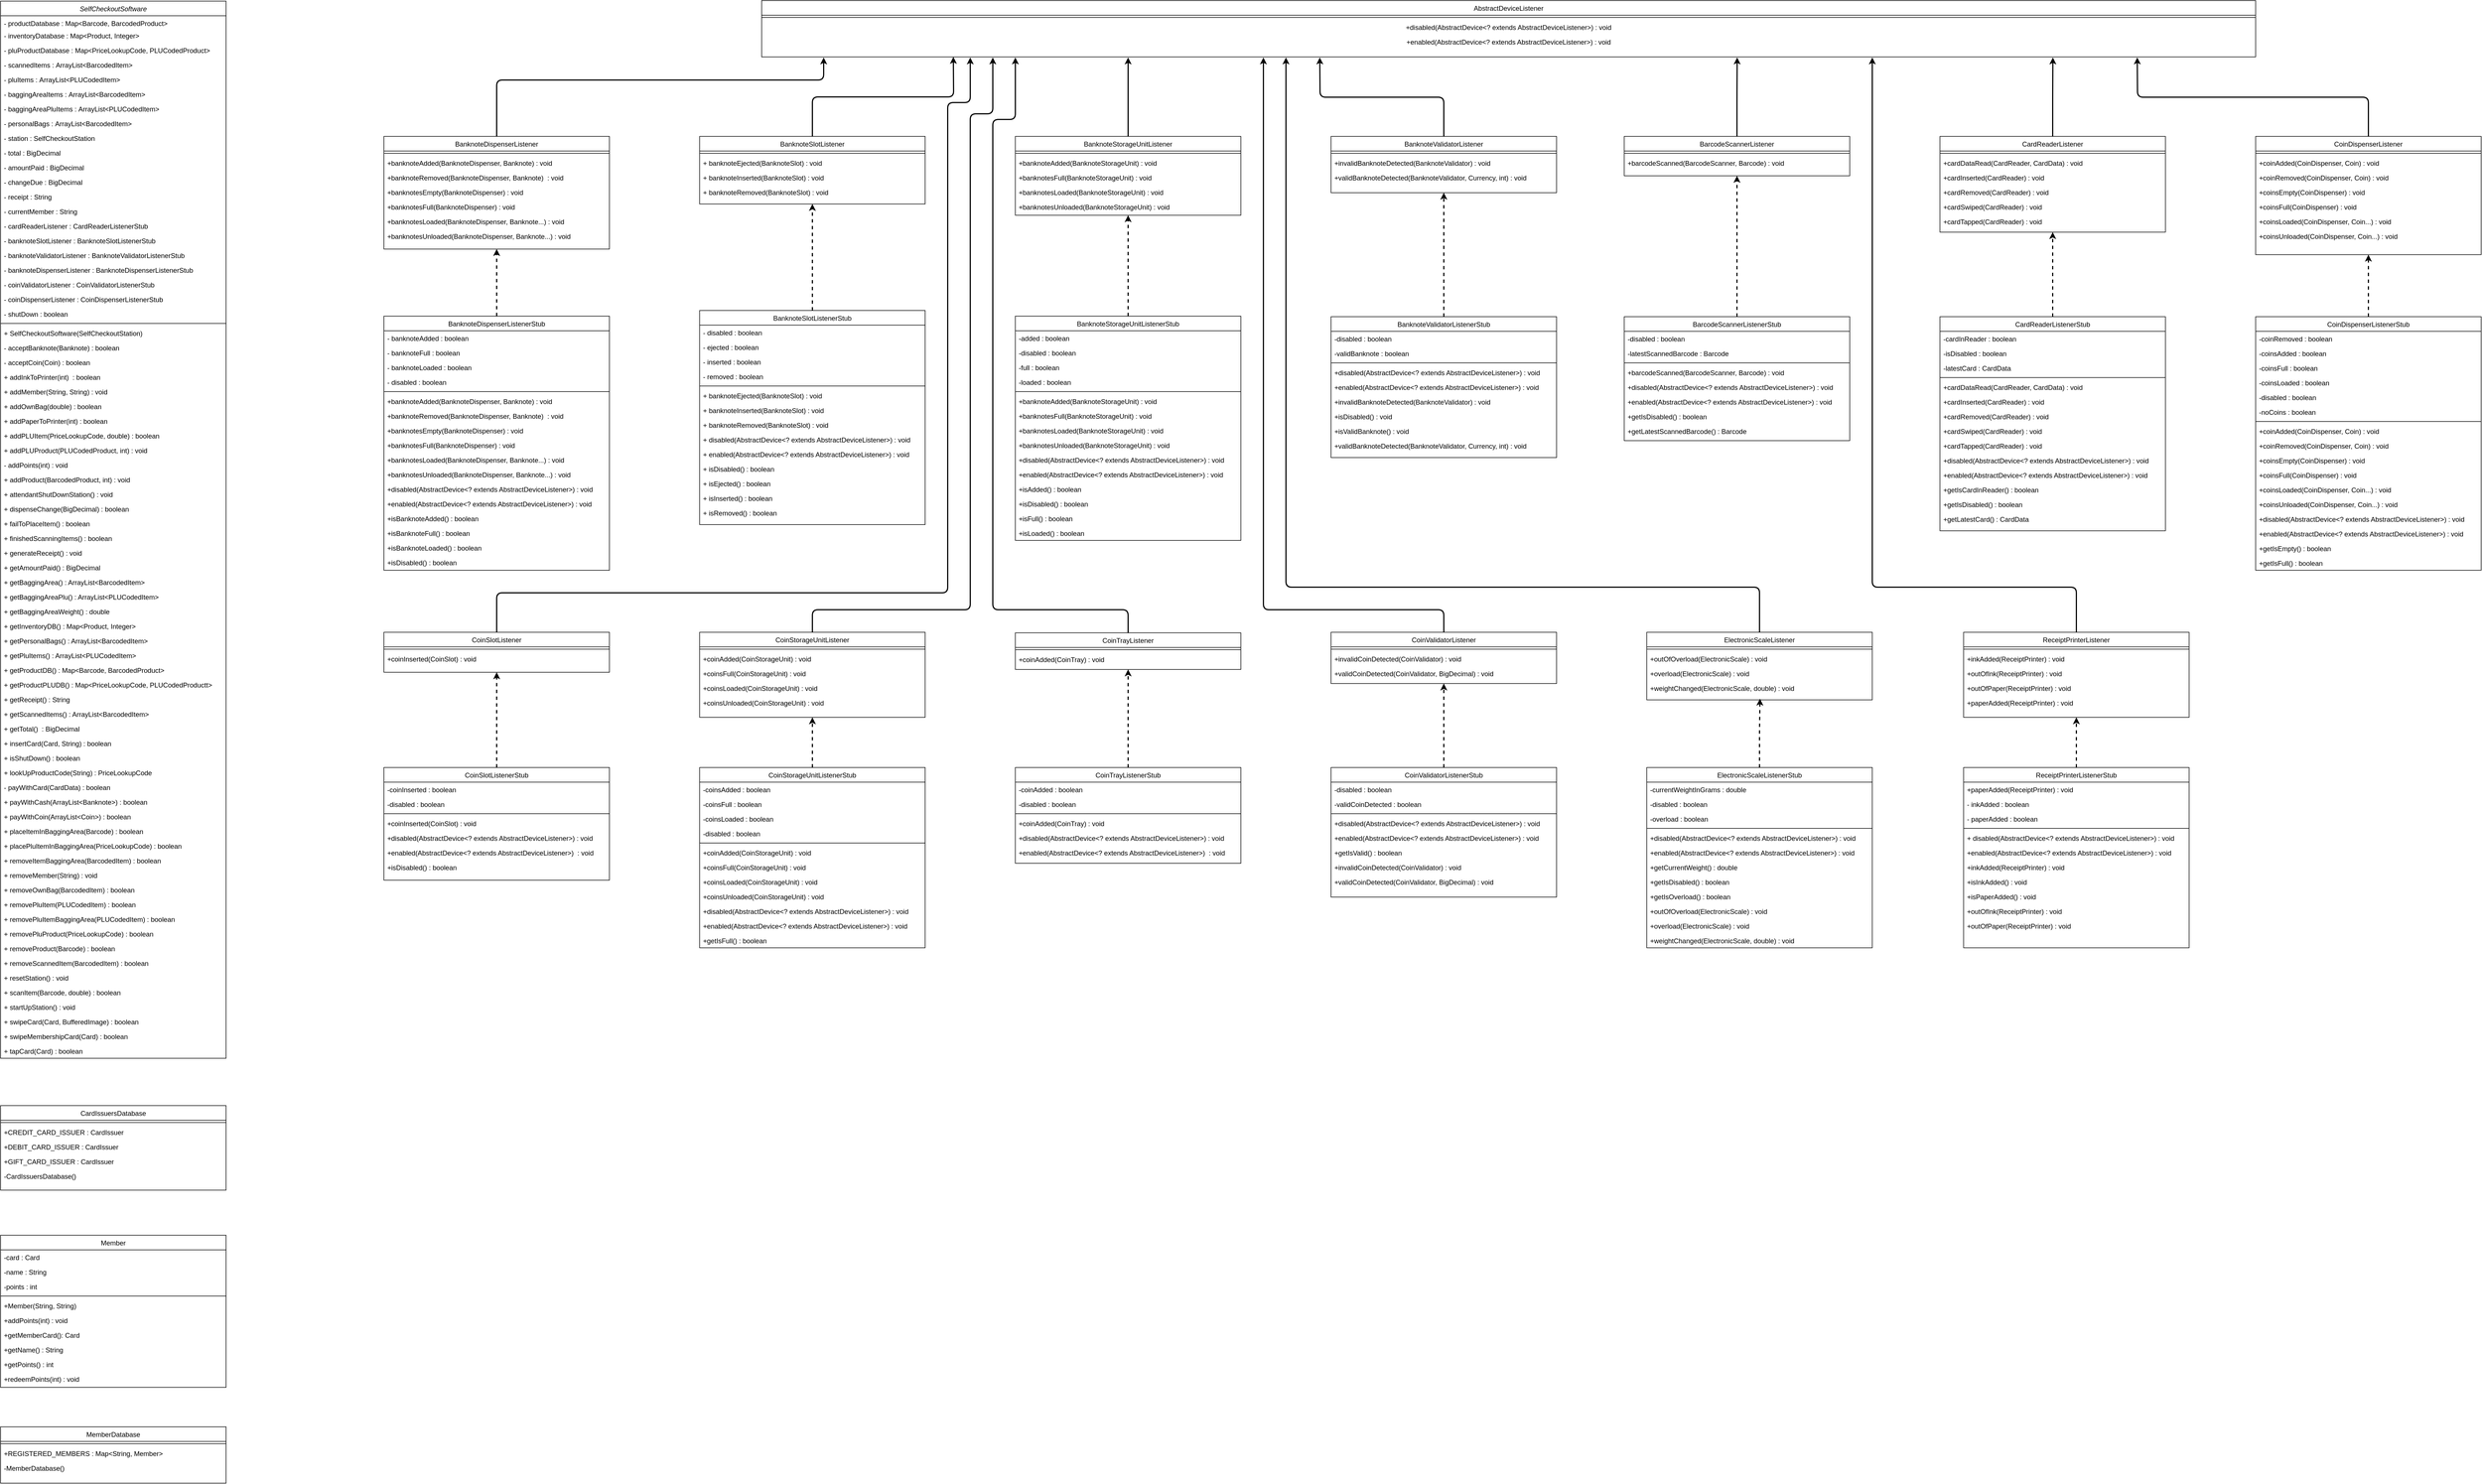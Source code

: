 <mxfile version="14.5.8" type="github">
  <diagram id="C5RBs43oDa-KdzZeNtuy" name="Page-1">
    <mxGraphModel dx="1639" dy="902" grid="1" gridSize="10" guides="1" tooltips="1" connect="1" arrows="1" fold="1" page="1" pageScale="1" pageWidth="827" pageHeight="1169" math="0" shadow="0">
      <root>
        <mxCell id="WIyWlLk6GJQsqaUBKTNV-0" />
        <mxCell id="WIyWlLk6GJQsqaUBKTNV-1" parent="WIyWlLk6GJQsqaUBKTNV-0" />
        <mxCell id="pUY6hvc2CTfk_A8pig-x-0" value="SelfCheckoutSoftware" style="swimlane;fontStyle=2;align=center;verticalAlign=top;childLayout=stackLayout;horizontal=1;startSize=26;horizontalStack=0;resizeParent=1;resizeLast=0;collapsible=1;marginBottom=0;rounded=0;shadow=0;strokeWidth=1;" vertex="1" parent="WIyWlLk6GJQsqaUBKTNV-1">
          <mxGeometry x="40" y="40" width="400" height="1876" as="geometry">
            <mxRectangle x="230" y="140" width="160" height="26" as="alternateBounds" />
          </mxGeometry>
        </mxCell>
        <mxCell id="pUY6hvc2CTfk_A8pig-x-1" value="- productDatabase : Map&lt;Barcode, BarcodedProduct&gt;" style="text;align=left;verticalAlign=top;spacingLeft=4;spacingRight=4;overflow=hidden;rotatable=0;points=[[0,0.5],[1,0.5]];portConstraint=eastwest;" vertex="1" parent="pUY6hvc2CTfk_A8pig-x-0">
          <mxGeometry y="26" width="400" height="22" as="geometry" />
        </mxCell>
        <mxCell id="pUY6hvc2CTfk_A8pig-x-2" value="- inventoryDatabase : Map&lt;Product, Integer&gt;" style="text;align=left;verticalAlign=top;spacingLeft=4;spacingRight=4;overflow=hidden;rotatable=0;points=[[0,0.5],[1,0.5]];portConstraint=eastwest;rounded=0;shadow=0;html=0;" vertex="1" parent="pUY6hvc2CTfk_A8pig-x-0">
          <mxGeometry y="48" width="400" height="26" as="geometry" />
        </mxCell>
        <mxCell id="pUY6hvc2CTfk_A8pig-x-3" value="- pluProductDatabase : Map&lt;PriceLookupCode, PLUCodedProduct&gt;" style="text;align=left;verticalAlign=top;spacingLeft=4;spacingRight=4;overflow=hidden;rotatable=0;points=[[0,0.5],[1,0.5]];portConstraint=eastwest;rounded=0;shadow=0;html=0;" vertex="1" parent="pUY6hvc2CTfk_A8pig-x-0">
          <mxGeometry y="74" width="400" height="26" as="geometry" />
        </mxCell>
        <mxCell id="pUY6hvc2CTfk_A8pig-x-4" value="- scannedItems : ArrayList&lt;BarcodedItem&gt;&#xa;" style="text;align=left;verticalAlign=top;spacingLeft=4;spacingRight=4;overflow=hidden;rotatable=0;points=[[0,0.5],[1,0.5]];portConstraint=eastwest;" vertex="1" parent="pUY6hvc2CTfk_A8pig-x-0">
          <mxGeometry y="100" width="400" height="26" as="geometry" />
        </mxCell>
        <mxCell id="pUY6hvc2CTfk_A8pig-x-5" value="- pluItems : ArrayList&lt;PLUCodedItem&gt;" style="text;align=left;verticalAlign=top;spacingLeft=4;spacingRight=4;overflow=hidden;rotatable=0;points=[[0,0.5],[1,0.5]];portConstraint=eastwest;rounded=0;shadow=0;html=0;" vertex="1" parent="pUY6hvc2CTfk_A8pig-x-0">
          <mxGeometry y="126" width="400" height="26" as="geometry" />
        </mxCell>
        <mxCell id="pUY6hvc2CTfk_A8pig-x-6" value="- baggingAreaItems : ArrayList&lt;BarcodedItem&gt;" style="text;align=left;verticalAlign=top;spacingLeft=4;spacingRight=4;overflow=hidden;rotatable=0;points=[[0,0.5],[1,0.5]];portConstraint=eastwest;rounded=0;shadow=0;html=0;" vertex="1" parent="pUY6hvc2CTfk_A8pig-x-0">
          <mxGeometry y="152" width="400" height="26" as="geometry" />
        </mxCell>
        <mxCell id="pUY6hvc2CTfk_A8pig-x-7" value="- baggingAreaPluItems : ArrayList&lt;PLUCodedItem&gt;" style="text;align=left;verticalAlign=top;spacingLeft=4;spacingRight=4;overflow=hidden;rotatable=0;points=[[0,0.5],[1,0.5]];portConstraint=eastwest;rounded=0;shadow=0;html=0;" vertex="1" parent="pUY6hvc2CTfk_A8pig-x-0">
          <mxGeometry y="178" width="400" height="26" as="geometry" />
        </mxCell>
        <mxCell id="pUY6hvc2CTfk_A8pig-x-8" value="- personalBags : ArrayList&lt;BarcodedItem&gt;" style="text;align=left;verticalAlign=top;spacingLeft=4;spacingRight=4;overflow=hidden;rotatable=0;points=[[0,0.5],[1,0.5]];portConstraint=eastwest;rounded=0;shadow=0;html=0;" vertex="1" parent="pUY6hvc2CTfk_A8pig-x-0">
          <mxGeometry y="204" width="400" height="26" as="geometry" />
        </mxCell>
        <mxCell id="pUY6hvc2CTfk_A8pig-x-9" value="- station : SelfCheckoutStation" style="text;align=left;verticalAlign=top;spacingLeft=4;spacingRight=4;overflow=hidden;rotatable=0;points=[[0,0.5],[1,0.5]];portConstraint=eastwest;rounded=0;shadow=0;html=0;" vertex="1" parent="pUY6hvc2CTfk_A8pig-x-0">
          <mxGeometry y="230" width="400" height="26" as="geometry" />
        </mxCell>
        <mxCell id="pUY6hvc2CTfk_A8pig-x-10" value="- total : BigDecimal" style="text;align=left;verticalAlign=top;spacingLeft=4;spacingRight=4;overflow=hidden;rotatable=0;points=[[0,0.5],[1,0.5]];portConstraint=eastwest;rounded=0;shadow=0;html=0;" vertex="1" parent="pUY6hvc2CTfk_A8pig-x-0">
          <mxGeometry y="256" width="400" height="26" as="geometry" />
        </mxCell>
        <mxCell id="pUY6hvc2CTfk_A8pig-x-11" value="- amountPaid : BigDecimal" style="text;align=left;verticalAlign=top;spacingLeft=4;spacingRight=4;overflow=hidden;rotatable=0;points=[[0,0.5],[1,0.5]];portConstraint=eastwest;rounded=0;shadow=0;html=0;" vertex="1" parent="pUY6hvc2CTfk_A8pig-x-0">
          <mxGeometry y="282" width="400" height="26" as="geometry" />
        </mxCell>
        <mxCell id="pUY6hvc2CTfk_A8pig-x-12" value="- changeDue : BigDecimal" style="text;align=left;verticalAlign=top;spacingLeft=4;spacingRight=4;overflow=hidden;rotatable=0;points=[[0,0.5],[1,0.5]];portConstraint=eastwest;rounded=0;shadow=0;html=0;" vertex="1" parent="pUY6hvc2CTfk_A8pig-x-0">
          <mxGeometry y="308" width="400" height="26" as="geometry" />
        </mxCell>
        <mxCell id="pUY6hvc2CTfk_A8pig-x-13" value="- receipt : String" style="text;align=left;verticalAlign=top;spacingLeft=4;spacingRight=4;overflow=hidden;rotatable=0;points=[[0,0.5],[1,0.5]];portConstraint=eastwest;rounded=0;shadow=0;html=0;" vertex="1" parent="pUY6hvc2CTfk_A8pig-x-0">
          <mxGeometry y="334" width="400" height="26" as="geometry" />
        </mxCell>
        <mxCell id="pUY6hvc2CTfk_A8pig-x-14" value="- currentMember : String" style="text;align=left;verticalAlign=top;spacingLeft=4;spacingRight=4;overflow=hidden;rotatable=0;points=[[0,0.5],[1,0.5]];portConstraint=eastwest;rounded=0;shadow=0;html=0;" vertex="1" parent="pUY6hvc2CTfk_A8pig-x-0">
          <mxGeometry y="360" width="400" height="26" as="geometry" />
        </mxCell>
        <mxCell id="pUY6hvc2CTfk_A8pig-x-15" value="- cardReaderListener : CardReaderListenerStub" style="text;align=left;verticalAlign=top;spacingLeft=4;spacingRight=4;overflow=hidden;rotatable=0;points=[[0,0.5],[1,0.5]];portConstraint=eastwest;rounded=0;shadow=0;html=0;" vertex="1" parent="pUY6hvc2CTfk_A8pig-x-0">
          <mxGeometry y="386" width="400" height="26" as="geometry" />
        </mxCell>
        <mxCell id="pUY6hvc2CTfk_A8pig-x-16" value="- banknoteSlotListener : BanknoteSlotListenerStub" style="text;align=left;verticalAlign=top;spacingLeft=4;spacingRight=4;overflow=hidden;rotatable=0;points=[[0,0.5],[1,0.5]];portConstraint=eastwest;rounded=0;shadow=0;html=0;" vertex="1" parent="pUY6hvc2CTfk_A8pig-x-0">
          <mxGeometry y="412" width="400" height="26" as="geometry" />
        </mxCell>
        <mxCell id="pUY6hvc2CTfk_A8pig-x-17" value="- banknoteValidatorListener : BanknoteValidatorListenerStub" style="text;align=left;verticalAlign=top;spacingLeft=4;spacingRight=4;overflow=hidden;rotatable=0;points=[[0,0.5],[1,0.5]];portConstraint=eastwest;rounded=0;shadow=0;html=0;" vertex="1" parent="pUY6hvc2CTfk_A8pig-x-0">
          <mxGeometry y="438" width="400" height="26" as="geometry" />
        </mxCell>
        <mxCell id="pUY6hvc2CTfk_A8pig-x-18" value="- banknoteDispenserListener : BanknoteDispenserListenerStub" style="text;align=left;verticalAlign=top;spacingLeft=4;spacingRight=4;overflow=hidden;rotatable=0;points=[[0,0.5],[1,0.5]];portConstraint=eastwest;rounded=0;shadow=0;html=0;" vertex="1" parent="pUY6hvc2CTfk_A8pig-x-0">
          <mxGeometry y="464" width="400" height="26" as="geometry" />
        </mxCell>
        <mxCell id="pUY6hvc2CTfk_A8pig-x-19" value="- coinValidatorListener : CoinValidatorListenerStub" style="text;align=left;verticalAlign=top;spacingLeft=4;spacingRight=4;overflow=hidden;rotatable=0;points=[[0,0.5],[1,0.5]];portConstraint=eastwest;rounded=0;shadow=0;html=0;" vertex="1" parent="pUY6hvc2CTfk_A8pig-x-0">
          <mxGeometry y="490" width="400" height="26" as="geometry" />
        </mxCell>
        <mxCell id="pUY6hvc2CTfk_A8pig-x-20" value="- coinDispenserListener : CoinDispenserListenerStub" style="text;align=left;verticalAlign=top;spacingLeft=4;spacingRight=4;overflow=hidden;rotatable=0;points=[[0,0.5],[1,0.5]];portConstraint=eastwest;rounded=0;shadow=0;html=0;" vertex="1" parent="pUY6hvc2CTfk_A8pig-x-0">
          <mxGeometry y="516" width="400" height="26" as="geometry" />
        </mxCell>
        <mxCell id="pUY6hvc2CTfk_A8pig-x-21" value="- shutDown : boolean" style="text;align=left;verticalAlign=top;spacingLeft=4;spacingRight=4;overflow=hidden;rotatable=0;points=[[0,0.5],[1,0.5]];portConstraint=eastwest;rounded=0;shadow=0;html=0;" vertex="1" parent="pUY6hvc2CTfk_A8pig-x-0">
          <mxGeometry y="542" width="400" height="26" as="geometry" />
        </mxCell>
        <mxCell id="pUY6hvc2CTfk_A8pig-x-22" value="" style="line;html=1;strokeWidth=1;align=left;verticalAlign=middle;spacingTop=-1;spacingLeft=3;spacingRight=3;rotatable=0;labelPosition=right;points=[];portConstraint=eastwest;" vertex="1" parent="pUY6hvc2CTfk_A8pig-x-0">
          <mxGeometry y="568" width="400" height="8" as="geometry" />
        </mxCell>
        <mxCell id="pUY6hvc2CTfk_A8pig-x-23" value="+ SelfCheckoutSoftware(SelfCheckoutStation)" style="text;align=left;verticalAlign=top;spacingLeft=4;spacingRight=4;overflow=hidden;rotatable=0;points=[[0,0.5],[1,0.5]];portConstraint=eastwest;rounded=0;shadow=0;html=0;" vertex="1" parent="pUY6hvc2CTfk_A8pig-x-0">
          <mxGeometry y="576" width="400" height="26" as="geometry" />
        </mxCell>
        <mxCell id="pUY6hvc2CTfk_A8pig-x-24" value="- acceptBanknote(Banknote) : boolean&#xa;" style="text;align=left;verticalAlign=top;spacingLeft=4;spacingRight=4;overflow=hidden;rotatable=0;points=[[0,0.5],[1,0.5]];portConstraint=eastwest;rounded=0;shadow=0;html=0;" vertex="1" parent="pUY6hvc2CTfk_A8pig-x-0">
          <mxGeometry y="602" width="400" height="26" as="geometry" />
        </mxCell>
        <mxCell id="pUY6hvc2CTfk_A8pig-x-25" value="- acceptCoin(Coin) : boolean" style="text;align=left;verticalAlign=top;spacingLeft=4;spacingRight=4;overflow=hidden;rotatable=0;points=[[0,0.5],[1,0.5]];portConstraint=eastwest;rounded=0;shadow=0;html=0;" vertex="1" parent="pUY6hvc2CTfk_A8pig-x-0">
          <mxGeometry y="628" width="400" height="26" as="geometry" />
        </mxCell>
        <mxCell id="pUY6hvc2CTfk_A8pig-x-26" value="+ addInkToPrinter(int)  : boolean" style="text;align=left;verticalAlign=top;spacingLeft=4;spacingRight=4;overflow=hidden;rotatable=0;points=[[0,0.5],[1,0.5]];portConstraint=eastwest;rounded=0;shadow=0;html=0;" vertex="1" parent="pUY6hvc2CTfk_A8pig-x-0">
          <mxGeometry y="654" width="400" height="26" as="geometry" />
        </mxCell>
        <mxCell id="pUY6hvc2CTfk_A8pig-x-27" value="+ addMember(String, String) : void" style="text;align=left;verticalAlign=top;spacingLeft=4;spacingRight=4;overflow=hidden;rotatable=0;points=[[0,0.5],[1,0.5]];portConstraint=eastwest;rounded=0;shadow=0;html=0;" vertex="1" parent="pUY6hvc2CTfk_A8pig-x-0">
          <mxGeometry y="680" width="400" height="26" as="geometry" />
        </mxCell>
        <mxCell id="pUY6hvc2CTfk_A8pig-x-28" value="+ addOwnBag(double) : boolean&#xa;" style="text;align=left;verticalAlign=top;spacingLeft=4;spacingRight=4;overflow=hidden;rotatable=0;points=[[0,0.5],[1,0.5]];portConstraint=eastwest;rounded=0;shadow=0;html=0;" vertex="1" parent="pUY6hvc2CTfk_A8pig-x-0">
          <mxGeometry y="706" width="400" height="26" as="geometry" />
        </mxCell>
        <mxCell id="pUY6hvc2CTfk_A8pig-x-29" value="+ addPaperToPrinter(int) : boolean&#xa;" style="text;align=left;verticalAlign=top;spacingLeft=4;spacingRight=4;overflow=hidden;rotatable=0;points=[[0,0.5],[1,0.5]];portConstraint=eastwest;rounded=0;shadow=0;html=0;" vertex="1" parent="pUY6hvc2CTfk_A8pig-x-0">
          <mxGeometry y="732" width="400" height="26" as="geometry" />
        </mxCell>
        <mxCell id="pUY6hvc2CTfk_A8pig-x-30" value="+ addPLUItem(PriceLookupCode, double) : boolean&#xa;" style="text;align=left;verticalAlign=top;spacingLeft=4;spacingRight=4;overflow=hidden;rotatable=0;points=[[0,0.5],[1,0.5]];portConstraint=eastwest;rounded=0;shadow=0;html=0;" vertex="1" parent="pUY6hvc2CTfk_A8pig-x-0">
          <mxGeometry y="758" width="400" height="26" as="geometry" />
        </mxCell>
        <mxCell id="pUY6hvc2CTfk_A8pig-x-31" value="+ addPLUProduct(PLUCodedProduct, int) : void&#xa;" style="text;align=left;verticalAlign=top;spacingLeft=4;spacingRight=4;overflow=hidden;rotatable=0;points=[[0,0.5],[1,0.5]];portConstraint=eastwest;rounded=0;shadow=0;html=0;" vertex="1" parent="pUY6hvc2CTfk_A8pig-x-0">
          <mxGeometry y="784" width="400" height="26" as="geometry" />
        </mxCell>
        <mxCell id="pUY6hvc2CTfk_A8pig-x-32" value="- addPoints(int) : void&#xa;" style="text;align=left;verticalAlign=top;spacingLeft=4;spacingRight=4;overflow=hidden;rotatable=0;points=[[0,0.5],[1,0.5]];portConstraint=eastwest;rounded=0;shadow=0;html=0;" vertex="1" parent="pUY6hvc2CTfk_A8pig-x-0">
          <mxGeometry y="810" width="400" height="26" as="geometry" />
        </mxCell>
        <mxCell id="pUY6hvc2CTfk_A8pig-x-33" value="+ addProduct(BarcodedProduct, int) : void&#xa;" style="text;align=left;verticalAlign=top;spacingLeft=4;spacingRight=4;overflow=hidden;rotatable=0;points=[[0,0.5],[1,0.5]];portConstraint=eastwest;rounded=0;shadow=0;html=0;" vertex="1" parent="pUY6hvc2CTfk_A8pig-x-0">
          <mxGeometry y="836" width="400" height="26" as="geometry" />
        </mxCell>
        <mxCell id="pUY6hvc2CTfk_A8pig-x-34" value="+ attendantShutDownStation() : void&#xa;" style="text;align=left;verticalAlign=top;spacingLeft=4;spacingRight=4;overflow=hidden;rotatable=0;points=[[0,0.5],[1,0.5]];portConstraint=eastwest;rounded=0;shadow=0;html=0;" vertex="1" parent="pUY6hvc2CTfk_A8pig-x-0">
          <mxGeometry y="862" width="400" height="26" as="geometry" />
        </mxCell>
        <mxCell id="pUY6hvc2CTfk_A8pig-x-35" value="+ dispenseChange(BigDecimal) : boolean&#xa;" style="text;align=left;verticalAlign=top;spacingLeft=4;spacingRight=4;overflow=hidden;rotatable=0;points=[[0,0.5],[1,0.5]];portConstraint=eastwest;rounded=0;shadow=0;html=0;" vertex="1" parent="pUY6hvc2CTfk_A8pig-x-0">
          <mxGeometry y="888" width="400" height="26" as="geometry" />
        </mxCell>
        <mxCell id="pUY6hvc2CTfk_A8pig-x-36" value="+ failToPlaceItem() : boolean&#xa;" style="text;align=left;verticalAlign=top;spacingLeft=4;spacingRight=4;overflow=hidden;rotatable=0;points=[[0,0.5],[1,0.5]];portConstraint=eastwest;rounded=0;shadow=0;html=0;" vertex="1" parent="pUY6hvc2CTfk_A8pig-x-0">
          <mxGeometry y="914" width="400" height="26" as="geometry" />
        </mxCell>
        <mxCell id="pUY6hvc2CTfk_A8pig-x-37" value="+ finishedScanningItems() : boolean&#xa;" style="text;align=left;verticalAlign=top;spacingLeft=4;spacingRight=4;overflow=hidden;rotatable=0;points=[[0,0.5],[1,0.5]];portConstraint=eastwest;rounded=0;shadow=0;html=0;" vertex="1" parent="pUY6hvc2CTfk_A8pig-x-0">
          <mxGeometry y="940" width="400" height="26" as="geometry" />
        </mxCell>
        <mxCell id="pUY6hvc2CTfk_A8pig-x-38" value="+ generateReceipt() : void&#xa;" style="text;align=left;verticalAlign=top;spacingLeft=4;spacingRight=4;overflow=hidden;rotatable=0;points=[[0,0.5],[1,0.5]];portConstraint=eastwest;rounded=0;shadow=0;html=0;" vertex="1" parent="pUY6hvc2CTfk_A8pig-x-0">
          <mxGeometry y="966" width="400" height="26" as="geometry" />
        </mxCell>
        <mxCell id="pUY6hvc2CTfk_A8pig-x-39" value="+ getAmountPaid() : BigDecimal&#xa;" style="text;align=left;verticalAlign=top;spacingLeft=4;spacingRight=4;overflow=hidden;rotatable=0;points=[[0,0.5],[1,0.5]];portConstraint=eastwest;rounded=0;shadow=0;html=0;" vertex="1" parent="pUY6hvc2CTfk_A8pig-x-0">
          <mxGeometry y="992" width="400" height="26" as="geometry" />
        </mxCell>
        <mxCell id="pUY6hvc2CTfk_A8pig-x-40" value="+ getBaggingArea() : ArrayList&lt;BarcodedItem&gt;&#xa;" style="text;align=left;verticalAlign=top;spacingLeft=4;spacingRight=4;overflow=hidden;rotatable=0;points=[[0,0.5],[1,0.5]];portConstraint=eastwest;rounded=0;shadow=0;html=0;" vertex="1" parent="pUY6hvc2CTfk_A8pig-x-0">
          <mxGeometry y="1018" width="400" height="26" as="geometry" />
        </mxCell>
        <mxCell id="pUY6hvc2CTfk_A8pig-x-41" value="+ getBaggingAreaPlu() : ArrayList&lt;PLUCodedItem&gt;&#xa;" style="text;align=left;verticalAlign=top;spacingLeft=4;spacingRight=4;overflow=hidden;rotatable=0;points=[[0,0.5],[1,0.5]];portConstraint=eastwest;rounded=0;shadow=0;html=0;" vertex="1" parent="pUY6hvc2CTfk_A8pig-x-0">
          <mxGeometry y="1044" width="400" height="26" as="geometry" />
        </mxCell>
        <mxCell id="pUY6hvc2CTfk_A8pig-x-42" value="+ getBaggingAreaWeight() : double&#xa;" style="text;align=left;verticalAlign=top;spacingLeft=4;spacingRight=4;overflow=hidden;rotatable=0;points=[[0,0.5],[1,0.5]];portConstraint=eastwest;rounded=0;shadow=0;html=0;" vertex="1" parent="pUY6hvc2CTfk_A8pig-x-0">
          <mxGeometry y="1070" width="400" height="26" as="geometry" />
        </mxCell>
        <mxCell id="pUY6hvc2CTfk_A8pig-x-43" value="+ getInventoryDB() : Map&lt;Product, Integer&gt;&#xa;" style="text;align=left;verticalAlign=top;spacingLeft=4;spacingRight=4;overflow=hidden;rotatable=0;points=[[0,0.5],[1,0.5]];portConstraint=eastwest;rounded=0;shadow=0;html=0;" vertex="1" parent="pUY6hvc2CTfk_A8pig-x-0">
          <mxGeometry y="1096" width="400" height="26" as="geometry" />
        </mxCell>
        <mxCell id="pUY6hvc2CTfk_A8pig-x-44" value="+ getPersonalBags() : ArrayList&lt;BarcodedItem&gt;&#xa;" style="text;align=left;verticalAlign=top;spacingLeft=4;spacingRight=4;overflow=hidden;rotatable=0;points=[[0,0.5],[1,0.5]];portConstraint=eastwest;rounded=0;shadow=0;html=0;" vertex="1" parent="pUY6hvc2CTfk_A8pig-x-0">
          <mxGeometry y="1122" width="400" height="26" as="geometry" />
        </mxCell>
        <mxCell id="pUY6hvc2CTfk_A8pig-x-45" value="+ getPluItems() : ArrayList&lt;PLUCodedItem&gt;&#xa;" style="text;align=left;verticalAlign=top;spacingLeft=4;spacingRight=4;overflow=hidden;rotatable=0;points=[[0,0.5],[1,0.5]];portConstraint=eastwest;rounded=0;shadow=0;html=0;" vertex="1" parent="pUY6hvc2CTfk_A8pig-x-0">
          <mxGeometry y="1148" width="400" height="26" as="geometry" />
        </mxCell>
        <mxCell id="pUY6hvc2CTfk_A8pig-x-46" value="+ getProductDB() : Map&lt;Barcode, BarcodedProduct&gt;&#xa;" style="text;align=left;verticalAlign=top;spacingLeft=4;spacingRight=4;overflow=hidden;rotatable=0;points=[[0,0.5],[1,0.5]];portConstraint=eastwest;rounded=0;shadow=0;html=0;" vertex="1" parent="pUY6hvc2CTfk_A8pig-x-0">
          <mxGeometry y="1174" width="400" height="26" as="geometry" />
        </mxCell>
        <mxCell id="pUY6hvc2CTfk_A8pig-x-47" value="+ getProductPLUDB() : Map&lt;PriceLookupCode, PLUCodedProductt&gt;&#xa;" style="text;align=left;verticalAlign=top;spacingLeft=4;spacingRight=4;overflow=hidden;rotatable=0;points=[[0,0.5],[1,0.5]];portConstraint=eastwest;rounded=0;shadow=0;html=0;" vertex="1" parent="pUY6hvc2CTfk_A8pig-x-0">
          <mxGeometry y="1200" width="400" height="26" as="geometry" />
        </mxCell>
        <mxCell id="pUY6hvc2CTfk_A8pig-x-48" value="+ getReceipt() : String&#xa;" style="text;align=left;verticalAlign=top;spacingLeft=4;spacingRight=4;overflow=hidden;rotatable=0;points=[[0,0.5],[1,0.5]];portConstraint=eastwest;rounded=0;shadow=0;html=0;" vertex="1" parent="pUY6hvc2CTfk_A8pig-x-0">
          <mxGeometry y="1226" width="400" height="26" as="geometry" />
        </mxCell>
        <mxCell id="pUY6hvc2CTfk_A8pig-x-49" value="+ getScannedItems() : ArrayList&lt;BarcodedItem&gt;&#xa;" style="text;align=left;verticalAlign=top;spacingLeft=4;spacingRight=4;overflow=hidden;rotatable=0;points=[[0,0.5],[1,0.5]];portConstraint=eastwest;rounded=0;shadow=0;html=0;" vertex="1" parent="pUY6hvc2CTfk_A8pig-x-0">
          <mxGeometry y="1252" width="400" height="26" as="geometry" />
        </mxCell>
        <mxCell id="pUY6hvc2CTfk_A8pig-x-50" value="+ getTotal()  : BigDecimal&#xa;" style="text;align=left;verticalAlign=top;spacingLeft=4;spacingRight=4;overflow=hidden;rotatable=0;points=[[0,0.5],[1,0.5]];portConstraint=eastwest;rounded=0;shadow=0;html=0;" vertex="1" parent="pUY6hvc2CTfk_A8pig-x-0">
          <mxGeometry y="1278" width="400" height="26" as="geometry" />
        </mxCell>
        <mxCell id="pUY6hvc2CTfk_A8pig-x-51" value="+ insertCard(Card, String) : boolean&#xa;" style="text;align=left;verticalAlign=top;spacingLeft=4;spacingRight=4;overflow=hidden;rotatable=0;points=[[0,0.5],[1,0.5]];portConstraint=eastwest;rounded=0;shadow=0;html=0;" vertex="1" parent="pUY6hvc2CTfk_A8pig-x-0">
          <mxGeometry y="1304" width="400" height="26" as="geometry" />
        </mxCell>
        <mxCell id="pUY6hvc2CTfk_A8pig-x-52" value="+ isShutDown() : boolean&#xa;" style="text;align=left;verticalAlign=top;spacingLeft=4;spacingRight=4;overflow=hidden;rotatable=0;points=[[0,0.5],[1,0.5]];portConstraint=eastwest;rounded=0;shadow=0;html=0;" vertex="1" parent="pUY6hvc2CTfk_A8pig-x-0">
          <mxGeometry y="1330" width="400" height="26" as="geometry" />
        </mxCell>
        <mxCell id="pUY6hvc2CTfk_A8pig-x-53" value="+ lookUpProductCode(String) : PriceLookupCode&#xa;" style="text;align=left;verticalAlign=top;spacingLeft=4;spacingRight=4;overflow=hidden;rotatable=0;points=[[0,0.5],[1,0.5]];portConstraint=eastwest;rounded=0;shadow=0;html=0;" vertex="1" parent="pUY6hvc2CTfk_A8pig-x-0">
          <mxGeometry y="1356" width="400" height="26" as="geometry" />
        </mxCell>
        <mxCell id="pUY6hvc2CTfk_A8pig-x-54" value="- payWithCard(CardData) : boolean&#xa;" style="text;align=left;verticalAlign=top;spacingLeft=4;spacingRight=4;overflow=hidden;rotatable=0;points=[[0,0.5],[1,0.5]];portConstraint=eastwest;rounded=0;shadow=0;html=0;" vertex="1" parent="pUY6hvc2CTfk_A8pig-x-0">
          <mxGeometry y="1382" width="400" height="26" as="geometry" />
        </mxCell>
        <mxCell id="pUY6hvc2CTfk_A8pig-x-55" value="+ payWithCash(ArrayList&lt;Banknote&gt;) : boolean&#xa;" style="text;align=left;verticalAlign=top;spacingLeft=4;spacingRight=4;overflow=hidden;rotatable=0;points=[[0,0.5],[1,0.5]];portConstraint=eastwest;rounded=0;shadow=0;html=0;" vertex="1" parent="pUY6hvc2CTfk_A8pig-x-0">
          <mxGeometry y="1408" width="400" height="26" as="geometry" />
        </mxCell>
        <mxCell id="pUY6hvc2CTfk_A8pig-x-56" value="+ payWithCoin(ArrayList&lt;Coin&gt;) : boolean&#xa;" style="text;align=left;verticalAlign=top;spacingLeft=4;spacingRight=4;overflow=hidden;rotatable=0;points=[[0,0.5],[1,0.5]];portConstraint=eastwest;rounded=0;shadow=0;html=0;" vertex="1" parent="pUY6hvc2CTfk_A8pig-x-0">
          <mxGeometry y="1434" width="400" height="26" as="geometry" />
        </mxCell>
        <mxCell id="pUY6hvc2CTfk_A8pig-x-57" value="+ placeItemInBaggingArea(Barcode) : boolean&#xa;" style="text;align=left;verticalAlign=top;spacingLeft=4;spacingRight=4;overflow=hidden;rotatable=0;points=[[0,0.5],[1,0.5]];portConstraint=eastwest;rounded=0;shadow=0;html=0;" vertex="1" parent="pUY6hvc2CTfk_A8pig-x-0">
          <mxGeometry y="1460" width="400" height="26" as="geometry" />
        </mxCell>
        <mxCell id="pUY6hvc2CTfk_A8pig-x-58" value="+ placePluItemInBaggingArea(PriceLookupCode) : boolean&#xa;" style="text;align=left;verticalAlign=top;spacingLeft=4;spacingRight=4;overflow=hidden;rotatable=0;points=[[0,0.5],[1,0.5]];portConstraint=eastwest;rounded=0;shadow=0;html=0;" vertex="1" parent="pUY6hvc2CTfk_A8pig-x-0">
          <mxGeometry y="1486" width="400" height="26" as="geometry" />
        </mxCell>
        <mxCell id="pUY6hvc2CTfk_A8pig-x-59" value="+ removeItemBaggingArea(BarcodedItem) : boolean" style="text;align=left;verticalAlign=top;spacingLeft=4;spacingRight=4;overflow=hidden;rotatable=0;points=[[0,0.5],[1,0.5]];portConstraint=eastwest;rounded=0;shadow=0;html=0;" vertex="1" parent="pUY6hvc2CTfk_A8pig-x-0">
          <mxGeometry y="1512" width="400" height="26" as="geometry" />
        </mxCell>
        <mxCell id="pUY6hvc2CTfk_A8pig-x-60" value="+ removeMember(String) : void&#xa;" style="text;align=left;verticalAlign=top;spacingLeft=4;spacingRight=4;overflow=hidden;rotatable=0;points=[[0,0.5],[1,0.5]];portConstraint=eastwest;rounded=0;shadow=0;html=0;" vertex="1" parent="pUY6hvc2CTfk_A8pig-x-0">
          <mxGeometry y="1538" width="400" height="26" as="geometry" />
        </mxCell>
        <mxCell id="pUY6hvc2CTfk_A8pig-x-61" value="+ removeOwnBag(BarcodedItem) : boolean&#xa;" style="text;align=left;verticalAlign=top;spacingLeft=4;spacingRight=4;overflow=hidden;rotatable=0;points=[[0,0.5],[1,0.5]];portConstraint=eastwest;rounded=0;shadow=0;html=0;" vertex="1" parent="pUY6hvc2CTfk_A8pig-x-0">
          <mxGeometry y="1564" width="400" height="26" as="geometry" />
        </mxCell>
        <mxCell id="pUY6hvc2CTfk_A8pig-x-62" value="+ removePluItem(PLUCodedItem) : boolean&#xa;" style="text;align=left;verticalAlign=top;spacingLeft=4;spacingRight=4;overflow=hidden;rotatable=0;points=[[0,0.5],[1,0.5]];portConstraint=eastwest;rounded=0;shadow=0;html=0;" vertex="1" parent="pUY6hvc2CTfk_A8pig-x-0">
          <mxGeometry y="1590" width="400" height="26" as="geometry" />
        </mxCell>
        <mxCell id="pUY6hvc2CTfk_A8pig-x-63" value="+ removePluItemBaggingArea(PLUCodedItem) : boolean&#xa;" style="text;align=left;verticalAlign=top;spacingLeft=4;spacingRight=4;overflow=hidden;rotatable=0;points=[[0,0.5],[1,0.5]];portConstraint=eastwest;rounded=0;shadow=0;html=0;" vertex="1" parent="pUY6hvc2CTfk_A8pig-x-0">
          <mxGeometry y="1616" width="400" height="26" as="geometry" />
        </mxCell>
        <mxCell id="pUY6hvc2CTfk_A8pig-x-64" value="+ removePluProduct(PriceLookupCode) : boolean&#xa;" style="text;align=left;verticalAlign=top;spacingLeft=4;spacingRight=4;overflow=hidden;rotatable=0;points=[[0,0.5],[1,0.5]];portConstraint=eastwest;rounded=0;shadow=0;html=0;" vertex="1" parent="pUY6hvc2CTfk_A8pig-x-0">
          <mxGeometry y="1642" width="400" height="26" as="geometry" />
        </mxCell>
        <mxCell id="pUY6hvc2CTfk_A8pig-x-65" value="+ removeProduct(Barcode) : boolean&#xa;" style="text;align=left;verticalAlign=top;spacingLeft=4;spacingRight=4;overflow=hidden;rotatable=0;points=[[0,0.5],[1,0.5]];portConstraint=eastwest;rounded=0;shadow=0;html=0;" vertex="1" parent="pUY6hvc2CTfk_A8pig-x-0">
          <mxGeometry y="1668" width="400" height="26" as="geometry" />
        </mxCell>
        <mxCell id="pUY6hvc2CTfk_A8pig-x-66" value="+ removeScannedItem(BarcodedItem) : boolean&#xa;" style="text;align=left;verticalAlign=top;spacingLeft=4;spacingRight=4;overflow=hidden;rotatable=0;points=[[0,0.5],[1,0.5]];portConstraint=eastwest;rounded=0;shadow=0;html=0;" vertex="1" parent="pUY6hvc2CTfk_A8pig-x-0">
          <mxGeometry y="1694" width="400" height="26" as="geometry" />
        </mxCell>
        <mxCell id="pUY6hvc2CTfk_A8pig-x-67" value="+ resetStation() : void&#xa;" style="text;align=left;verticalAlign=top;spacingLeft=4;spacingRight=4;overflow=hidden;rotatable=0;points=[[0,0.5],[1,0.5]];portConstraint=eastwest;rounded=0;shadow=0;html=0;" vertex="1" parent="pUY6hvc2CTfk_A8pig-x-0">
          <mxGeometry y="1720" width="400" height="26" as="geometry" />
        </mxCell>
        <mxCell id="pUY6hvc2CTfk_A8pig-x-68" value="+ scanItem(Barcode, double) : boolean&#xa;" style="text;align=left;verticalAlign=top;spacingLeft=4;spacingRight=4;overflow=hidden;rotatable=0;points=[[0,0.5],[1,0.5]];portConstraint=eastwest;rounded=0;shadow=0;html=0;" vertex="1" parent="pUY6hvc2CTfk_A8pig-x-0">
          <mxGeometry y="1746" width="400" height="26" as="geometry" />
        </mxCell>
        <mxCell id="pUY6hvc2CTfk_A8pig-x-69" value="+ startUpStation() : void&#xa;" style="text;align=left;verticalAlign=top;spacingLeft=4;spacingRight=4;overflow=hidden;rotatable=0;points=[[0,0.5],[1,0.5]];portConstraint=eastwest;rounded=0;shadow=0;html=0;" vertex="1" parent="pUY6hvc2CTfk_A8pig-x-0">
          <mxGeometry y="1772" width="400" height="26" as="geometry" />
        </mxCell>
        <mxCell id="pUY6hvc2CTfk_A8pig-x-70" value="+ swipeCard(Card, BufferedImage) : boolean&#xa;" style="text;align=left;verticalAlign=top;spacingLeft=4;spacingRight=4;overflow=hidden;rotatable=0;points=[[0,0.5],[1,0.5]];portConstraint=eastwest;rounded=0;shadow=0;html=0;" vertex="1" parent="pUY6hvc2CTfk_A8pig-x-0">
          <mxGeometry y="1798" width="400" height="26" as="geometry" />
        </mxCell>
        <mxCell id="pUY6hvc2CTfk_A8pig-x-71" value="+ swipeMembershipCard(Card) : boolean&#xa;" style="text;align=left;verticalAlign=top;spacingLeft=4;spacingRight=4;overflow=hidden;rotatable=0;points=[[0,0.5],[1,0.5]];portConstraint=eastwest;rounded=0;shadow=0;html=0;" vertex="1" parent="pUY6hvc2CTfk_A8pig-x-0">
          <mxGeometry y="1824" width="400" height="26" as="geometry" />
        </mxCell>
        <mxCell id="pUY6hvc2CTfk_A8pig-x-72" value="+ tapCard(Card) : boolean" style="text;align=left;verticalAlign=top;spacingLeft=4;spacingRight=4;overflow=hidden;rotatable=0;points=[[0,0.5],[1,0.5]];portConstraint=eastwest;rounded=0;shadow=0;html=0;" vertex="1" parent="pUY6hvc2CTfk_A8pig-x-0">
          <mxGeometry y="1850" width="400" height="26" as="geometry" />
        </mxCell>
        <mxCell id="pUY6hvc2CTfk_A8pig-x-73" style="edgeStyle=orthogonalEdgeStyle;rounded=0;orthogonalLoop=1;jettySize=auto;html=1;exitX=0.5;exitY=0;exitDx=0;exitDy=0;entryX=0.5;entryY=1;entryDx=0;entryDy=0;dashed=1;strokeWidth=2;" edge="1" parent="WIyWlLk6GJQsqaUBKTNV-1" source="pUY6hvc2CTfk_A8pig-x-74" target="pUY6hvc2CTfk_A8pig-x-271">
          <mxGeometry relative="1" as="geometry" />
        </mxCell>
        <mxCell id="pUY6hvc2CTfk_A8pig-x-74" value="BanknoteDispenserListenerStub" style="swimlane;fontStyle=0;align=center;verticalAlign=top;childLayout=stackLayout;horizontal=1;startSize=26;horizontalStack=0;resizeParent=1;resizeLast=0;collapsible=1;marginBottom=0;rounded=0;shadow=0;strokeWidth=1;" vertex="1" parent="WIyWlLk6GJQsqaUBKTNV-1">
          <mxGeometry x="720" y="599" width="400" height="451" as="geometry">
            <mxRectangle x="550" y="140" width="160" height="26" as="alternateBounds" />
          </mxGeometry>
        </mxCell>
        <mxCell id="pUY6hvc2CTfk_A8pig-x-75" value="- banknoteAdded : boolean&#xa;" style="text;align=left;verticalAlign=top;spacingLeft=4;spacingRight=4;overflow=hidden;rotatable=0;points=[[0,0.5],[1,0.5]];portConstraint=eastwest;" vertex="1" parent="pUY6hvc2CTfk_A8pig-x-74">
          <mxGeometry y="26" width="400" height="26" as="geometry" />
        </mxCell>
        <mxCell id="pUY6hvc2CTfk_A8pig-x-76" value="- banknoteFull : boolean&#xa;" style="text;align=left;verticalAlign=top;spacingLeft=4;spacingRight=4;overflow=hidden;rotatable=0;points=[[0,0.5],[1,0.5]];portConstraint=eastwest;rounded=0;shadow=0;html=0;" vertex="1" parent="pUY6hvc2CTfk_A8pig-x-74">
          <mxGeometry y="52" width="400" height="26" as="geometry" />
        </mxCell>
        <mxCell id="pUY6hvc2CTfk_A8pig-x-77" value="- banknoteLoaded : boolean&#xa;" style="text;align=left;verticalAlign=top;spacingLeft=4;spacingRight=4;overflow=hidden;rotatable=0;points=[[0,0.5],[1,0.5]];portConstraint=eastwest;rounded=0;shadow=0;html=0;" vertex="1" parent="pUY6hvc2CTfk_A8pig-x-74">
          <mxGeometry y="78" width="400" height="26" as="geometry" />
        </mxCell>
        <mxCell id="pUY6hvc2CTfk_A8pig-x-78" value="- disabled : boolean" style="text;align=left;verticalAlign=top;spacingLeft=4;spacingRight=4;overflow=hidden;rotatable=0;points=[[0,0.5],[1,0.5]];portConstraint=eastwest;rounded=0;shadow=0;html=0;" vertex="1" parent="pUY6hvc2CTfk_A8pig-x-74">
          <mxGeometry y="104" width="400" height="26" as="geometry" />
        </mxCell>
        <mxCell id="pUY6hvc2CTfk_A8pig-x-79" value="" style="line;html=1;strokeWidth=1;align=left;verticalAlign=middle;spacingTop=-1;spacingLeft=3;spacingRight=3;rotatable=0;labelPosition=right;points=[];portConstraint=eastwest;" vertex="1" parent="pUY6hvc2CTfk_A8pig-x-74">
          <mxGeometry y="130" width="400" height="8" as="geometry" />
        </mxCell>
        <mxCell id="pUY6hvc2CTfk_A8pig-x-80" value="+banknoteAdded(BanknoteDispenser, Banknote) : void&#xa;" style="text;align=left;verticalAlign=top;spacingLeft=4;spacingRight=4;overflow=hidden;rotatable=0;points=[[0,0.5],[1,0.5]];portConstraint=eastwest;" vertex="1" parent="pUY6hvc2CTfk_A8pig-x-74">
          <mxGeometry y="138" width="400" height="26" as="geometry" />
        </mxCell>
        <mxCell id="pUY6hvc2CTfk_A8pig-x-81" value="+banknoteRemoved(BanknoteDispenser, Banknote)  : void&#xa;" style="text;align=left;verticalAlign=top;spacingLeft=4;spacingRight=4;overflow=hidden;rotatable=0;points=[[0,0.5],[1,0.5]];portConstraint=eastwest;" vertex="1" parent="pUY6hvc2CTfk_A8pig-x-74">
          <mxGeometry y="164" width="400" height="26" as="geometry" />
        </mxCell>
        <mxCell id="pUY6hvc2CTfk_A8pig-x-82" value="+banknotesEmpty(BanknoteDispenser) : void&#xa;" style="text;align=left;verticalAlign=top;spacingLeft=4;spacingRight=4;overflow=hidden;rotatable=0;points=[[0,0.5],[1,0.5]];portConstraint=eastwest;" vertex="1" parent="pUY6hvc2CTfk_A8pig-x-74">
          <mxGeometry y="190" width="400" height="26" as="geometry" />
        </mxCell>
        <mxCell id="pUY6hvc2CTfk_A8pig-x-83" value="+banknotesFull(BanknoteDispenser) : void&#xa;" style="text;align=left;verticalAlign=top;spacingLeft=4;spacingRight=4;overflow=hidden;rotatable=0;points=[[0,0.5],[1,0.5]];portConstraint=eastwest;" vertex="1" parent="pUY6hvc2CTfk_A8pig-x-74">
          <mxGeometry y="216" width="400" height="26" as="geometry" />
        </mxCell>
        <mxCell id="pUY6hvc2CTfk_A8pig-x-84" value="+banknotesLoaded(BanknoteDispenser, Banknote...) : void&#xa;" style="text;align=left;verticalAlign=top;spacingLeft=4;spacingRight=4;overflow=hidden;rotatable=0;points=[[0,0.5],[1,0.5]];portConstraint=eastwest;" vertex="1" parent="pUY6hvc2CTfk_A8pig-x-74">
          <mxGeometry y="242" width="400" height="26" as="geometry" />
        </mxCell>
        <mxCell id="pUY6hvc2CTfk_A8pig-x-85" value="+banknotesUnloaded(BanknoteDispenser, Banknote...) : void&#xa;" style="text;align=left;verticalAlign=top;spacingLeft=4;spacingRight=4;overflow=hidden;rotatable=0;points=[[0,0.5],[1,0.5]];portConstraint=eastwest;" vertex="1" parent="pUY6hvc2CTfk_A8pig-x-74">
          <mxGeometry y="268" width="400" height="26" as="geometry" />
        </mxCell>
        <mxCell id="pUY6hvc2CTfk_A8pig-x-86" value="+disabled(AbstractDevice&lt;? extends AbstractDeviceListener&gt;) : void&#xa;" style="text;align=left;verticalAlign=top;spacingLeft=4;spacingRight=4;overflow=hidden;rotatable=0;points=[[0,0.5],[1,0.5]];portConstraint=eastwest;" vertex="1" parent="pUY6hvc2CTfk_A8pig-x-74">
          <mxGeometry y="294" width="400" height="26" as="geometry" />
        </mxCell>
        <mxCell id="pUY6hvc2CTfk_A8pig-x-87" value="+enabled(AbstractDevice&lt;? extends AbstractDeviceListener&gt;) : void&#xa;&#xa;" style="text;align=left;verticalAlign=top;spacingLeft=4;spacingRight=4;overflow=hidden;rotatable=0;points=[[0,0.5],[1,0.5]];portConstraint=eastwest;" vertex="1" parent="pUY6hvc2CTfk_A8pig-x-74">
          <mxGeometry y="320" width="400" height="26" as="geometry" />
        </mxCell>
        <mxCell id="pUY6hvc2CTfk_A8pig-x-88" value="+isBanknoteAdded() : boolean&#xa;" style="text;align=left;verticalAlign=top;spacingLeft=4;spacingRight=4;overflow=hidden;rotatable=0;points=[[0,0.5],[1,0.5]];portConstraint=eastwest;" vertex="1" parent="pUY6hvc2CTfk_A8pig-x-74">
          <mxGeometry y="346" width="400" height="26" as="geometry" />
        </mxCell>
        <mxCell id="pUY6hvc2CTfk_A8pig-x-89" value="+isBanknoteFull() : boolean" style="text;align=left;verticalAlign=top;spacingLeft=4;spacingRight=4;overflow=hidden;rotatable=0;points=[[0,0.5],[1,0.5]];portConstraint=eastwest;" vertex="1" parent="pUY6hvc2CTfk_A8pig-x-74">
          <mxGeometry y="372" width="400" height="26" as="geometry" />
        </mxCell>
        <mxCell id="pUY6hvc2CTfk_A8pig-x-90" value="+isBanknoteLoaded() : boolean" style="text;align=left;verticalAlign=top;spacingLeft=4;spacingRight=4;overflow=hidden;rotatable=0;points=[[0,0.5],[1,0.5]];portConstraint=eastwest;" vertex="1" parent="pUY6hvc2CTfk_A8pig-x-74">
          <mxGeometry y="398" width="400" height="26" as="geometry" />
        </mxCell>
        <mxCell id="pUY6hvc2CTfk_A8pig-x-91" value="+isDisabled() : boolean" style="text;align=left;verticalAlign=top;spacingLeft=4;spacingRight=4;overflow=hidden;rotatable=0;points=[[0,0.5],[1,0.5]];portConstraint=eastwest;" vertex="1" parent="pUY6hvc2CTfk_A8pig-x-74">
          <mxGeometry y="424" width="400" height="26" as="geometry" />
        </mxCell>
        <mxCell id="pUY6hvc2CTfk_A8pig-x-92" style="edgeStyle=orthogonalEdgeStyle;curved=0;rounded=1;sketch=0;orthogonalLoop=1;jettySize=auto;html=1;exitX=0.5;exitY=0;exitDx=0;exitDy=0;entryX=0.5;entryY=1;entryDx=0;entryDy=0;strokeWidth=2;dashed=1;" edge="1" parent="WIyWlLk6GJQsqaUBKTNV-1" source="pUY6hvc2CTfk_A8pig-x-93" target="pUY6hvc2CTfk_A8pig-x-284">
          <mxGeometry relative="1" as="geometry" />
        </mxCell>
        <mxCell id="pUY6hvc2CTfk_A8pig-x-93" value="BanknoteSlotListenerStub" style="swimlane;fontStyle=0;align=center;verticalAlign=top;childLayout=stackLayout;horizontal=1;startSize=26;horizontalStack=0;resizeParent=1;resizeLast=0;collapsible=1;marginBottom=0;rounded=0;shadow=0;strokeWidth=1;" vertex="1" parent="WIyWlLk6GJQsqaUBKTNV-1">
          <mxGeometry x="1280" y="589" width="400" height="380" as="geometry">
            <mxRectangle x="550" y="140" width="160" height="26" as="alternateBounds" />
          </mxGeometry>
        </mxCell>
        <mxCell id="pUY6hvc2CTfk_A8pig-x-94" value="- disabled : boolean" style="text;align=left;verticalAlign=top;spacingLeft=4;spacingRight=4;overflow=hidden;rotatable=0;points=[[0,0.5],[1,0.5]];portConstraint=eastwest;rounded=0;shadow=0;html=0;" vertex="1" parent="pUY6hvc2CTfk_A8pig-x-93">
          <mxGeometry y="26" width="400" height="26" as="geometry" />
        </mxCell>
        <mxCell id="pUY6hvc2CTfk_A8pig-x-95" value="- ejected : boolean&#xa;" style="text;align=left;verticalAlign=top;spacingLeft=4;spacingRight=4;overflow=hidden;rotatable=0;points=[[0,0.5],[1,0.5]];portConstraint=eastwest;" vertex="1" parent="pUY6hvc2CTfk_A8pig-x-93">
          <mxGeometry y="52" width="400" height="26" as="geometry" />
        </mxCell>
        <mxCell id="pUY6hvc2CTfk_A8pig-x-96" value="- inserted : boolean" style="text;align=left;verticalAlign=top;spacingLeft=4;spacingRight=4;overflow=hidden;rotatable=0;points=[[0,0.5],[1,0.5]];portConstraint=eastwest;rounded=0;shadow=0;html=0;" vertex="1" parent="pUY6hvc2CTfk_A8pig-x-93">
          <mxGeometry y="78" width="400" height="26" as="geometry" />
        </mxCell>
        <mxCell id="pUY6hvc2CTfk_A8pig-x-97" value="- removed : boolean" style="text;align=left;verticalAlign=top;spacingLeft=4;spacingRight=4;overflow=hidden;rotatable=0;points=[[0,0.5],[1,0.5]];portConstraint=eastwest;rounded=0;shadow=0;html=0;" vertex="1" parent="pUY6hvc2CTfk_A8pig-x-93">
          <mxGeometry y="104" width="400" height="26" as="geometry" />
        </mxCell>
        <mxCell id="pUY6hvc2CTfk_A8pig-x-98" value="" style="line;html=1;strokeWidth=1;align=left;verticalAlign=middle;spacingTop=-1;spacingLeft=3;spacingRight=3;rotatable=0;labelPosition=right;points=[];portConstraint=eastwest;" vertex="1" parent="pUY6hvc2CTfk_A8pig-x-93">
          <mxGeometry y="130" width="400" height="8" as="geometry" />
        </mxCell>
        <mxCell id="pUY6hvc2CTfk_A8pig-x-99" value="+ banknoteEjected(BanknoteSlot) : void" style="text;align=left;verticalAlign=top;spacingLeft=4;spacingRight=4;overflow=hidden;rotatable=0;points=[[0,0.5],[1,0.5]];portConstraint=eastwest;" vertex="1" parent="pUY6hvc2CTfk_A8pig-x-93">
          <mxGeometry y="138" width="400" height="26" as="geometry" />
        </mxCell>
        <mxCell id="pUY6hvc2CTfk_A8pig-x-100" value="+ banknoteInserted(BanknoteSlot) : void&#xa;" style="text;align=left;verticalAlign=top;spacingLeft=4;spacingRight=4;overflow=hidden;rotatable=0;points=[[0,0.5],[1,0.5]];portConstraint=eastwest;" vertex="1" parent="pUY6hvc2CTfk_A8pig-x-93">
          <mxGeometry y="164" width="400" height="26" as="geometry" />
        </mxCell>
        <mxCell id="pUY6hvc2CTfk_A8pig-x-101" value="+ banknoteRemoved(BanknoteSlot) : void&#xa;" style="text;align=left;verticalAlign=top;spacingLeft=4;spacingRight=4;overflow=hidden;rotatable=0;points=[[0,0.5],[1,0.5]];portConstraint=eastwest;" vertex="1" parent="pUY6hvc2CTfk_A8pig-x-93">
          <mxGeometry y="190" width="400" height="26" as="geometry" />
        </mxCell>
        <mxCell id="pUY6hvc2CTfk_A8pig-x-102" value="+ disabled(AbstractDevice&lt;? extends AbstractDeviceListener&gt;) : void&#xa;" style="text;align=left;verticalAlign=top;spacingLeft=4;spacingRight=4;overflow=hidden;rotatable=0;points=[[0,0.5],[1,0.5]];portConstraint=eastwest;" vertex="1" parent="pUY6hvc2CTfk_A8pig-x-93">
          <mxGeometry y="216" width="400" height="26" as="geometry" />
        </mxCell>
        <mxCell id="pUY6hvc2CTfk_A8pig-x-103" value="+ enabled(AbstractDevice&lt;? extends AbstractDeviceListener&gt;) : void" style="text;align=left;verticalAlign=top;spacingLeft=4;spacingRight=4;overflow=hidden;rotatable=0;points=[[0,0.5],[1,0.5]];portConstraint=eastwest;" vertex="1" parent="pUY6hvc2CTfk_A8pig-x-93">
          <mxGeometry y="242" width="400" height="26" as="geometry" />
        </mxCell>
        <mxCell id="pUY6hvc2CTfk_A8pig-x-104" value="+ isDisabled() : boolean" style="text;align=left;verticalAlign=top;spacingLeft=4;spacingRight=4;overflow=hidden;rotatable=0;points=[[0,0.5],[1,0.5]];portConstraint=eastwest;" vertex="1" parent="pUY6hvc2CTfk_A8pig-x-93">
          <mxGeometry y="268" width="400" height="26" as="geometry" />
        </mxCell>
        <mxCell id="pUY6hvc2CTfk_A8pig-x-105" value="+ isEjected() : boolean&#xa;" style="text;align=left;verticalAlign=top;spacingLeft=4;spacingRight=4;overflow=hidden;rotatable=0;points=[[0,0.5],[1,0.5]];portConstraint=eastwest;" vertex="1" parent="pUY6hvc2CTfk_A8pig-x-93">
          <mxGeometry y="294" width="400" height="26" as="geometry" />
        </mxCell>
        <mxCell id="pUY6hvc2CTfk_A8pig-x-106" value="+ isInserted() : boolean" style="text;align=left;verticalAlign=top;spacingLeft=4;spacingRight=4;overflow=hidden;rotatable=0;points=[[0,0.5],[1,0.5]];portConstraint=eastwest;" vertex="1" parent="pUY6hvc2CTfk_A8pig-x-93">
          <mxGeometry y="320" width="400" height="26" as="geometry" />
        </mxCell>
        <mxCell id="pUY6hvc2CTfk_A8pig-x-107" value="+ isRemoved() : boolean&#xa;" style="text;align=left;verticalAlign=top;spacingLeft=4;spacingRight=4;overflow=hidden;rotatable=0;points=[[0,0.5],[1,0.5]];portConstraint=eastwest;" vertex="1" parent="pUY6hvc2CTfk_A8pig-x-93">
          <mxGeometry y="346" width="400" height="26" as="geometry" />
        </mxCell>
        <mxCell id="pUY6hvc2CTfk_A8pig-x-108" style="edgeStyle=orthogonalEdgeStyle;curved=0;rounded=1;sketch=0;orthogonalLoop=1;jettySize=auto;html=1;exitX=0.5;exitY=0;exitDx=0;exitDy=0;entryX=0.5;entryY=1;entryDx=0;entryDy=0;strokeWidth=2;dashed=1;" edge="1" parent="WIyWlLk6GJQsqaUBKTNV-1" source="pUY6hvc2CTfk_A8pig-x-109" target="pUY6hvc2CTfk_A8pig-x-290">
          <mxGeometry relative="1" as="geometry" />
        </mxCell>
        <mxCell id="pUY6hvc2CTfk_A8pig-x-109" value="BanknoteStorageUnitListenerStub" style="swimlane;fontStyle=0;align=center;verticalAlign=top;childLayout=stackLayout;horizontal=1;startSize=26;horizontalStack=0;resizeParent=1;resizeLast=0;collapsible=1;marginBottom=0;rounded=0;shadow=0;strokeWidth=1;" vertex="1" parent="WIyWlLk6GJQsqaUBKTNV-1">
          <mxGeometry x="1840" y="599" width="400" height="398" as="geometry">
            <mxRectangle x="550" y="140" width="160" height="26" as="alternateBounds" />
          </mxGeometry>
        </mxCell>
        <mxCell id="pUY6hvc2CTfk_A8pig-x-110" value="-added : boolean&#xa;" style="text;align=left;verticalAlign=top;spacingLeft=4;spacingRight=4;overflow=hidden;rotatable=0;points=[[0,0.5],[1,0.5]];portConstraint=eastwest;rounded=0;shadow=0;html=0;" vertex="1" parent="pUY6hvc2CTfk_A8pig-x-109">
          <mxGeometry y="26" width="400" height="26" as="geometry" />
        </mxCell>
        <mxCell id="pUY6hvc2CTfk_A8pig-x-111" value="-disabled : boolean&#xa;" style="text;align=left;verticalAlign=top;spacingLeft=4;spacingRight=4;overflow=hidden;rotatable=0;points=[[0,0.5],[1,0.5]];portConstraint=eastwest;" vertex="1" parent="pUY6hvc2CTfk_A8pig-x-109">
          <mxGeometry y="52" width="400" height="26" as="geometry" />
        </mxCell>
        <mxCell id="pUY6hvc2CTfk_A8pig-x-112" value="-full : boolean&#xa;" style="text;align=left;verticalAlign=top;spacingLeft=4;spacingRight=4;overflow=hidden;rotatable=0;points=[[0,0.5],[1,0.5]];portConstraint=eastwest;rounded=0;shadow=0;html=0;" vertex="1" parent="pUY6hvc2CTfk_A8pig-x-109">
          <mxGeometry y="78" width="400" height="26" as="geometry" />
        </mxCell>
        <mxCell id="pUY6hvc2CTfk_A8pig-x-113" value="-loaded : boolean&#xa;" style="text;align=left;verticalAlign=top;spacingLeft=4;spacingRight=4;overflow=hidden;rotatable=0;points=[[0,0.5],[1,0.5]];portConstraint=eastwest;rounded=0;shadow=0;html=0;" vertex="1" parent="pUY6hvc2CTfk_A8pig-x-109">
          <mxGeometry y="104" width="400" height="26" as="geometry" />
        </mxCell>
        <mxCell id="pUY6hvc2CTfk_A8pig-x-114" value="" style="line;html=1;strokeWidth=1;align=left;verticalAlign=middle;spacingTop=-1;spacingLeft=3;spacingRight=3;rotatable=0;labelPosition=right;points=[];portConstraint=eastwest;" vertex="1" parent="pUY6hvc2CTfk_A8pig-x-109">
          <mxGeometry y="130" width="400" height="8" as="geometry" />
        </mxCell>
        <mxCell id="pUY6hvc2CTfk_A8pig-x-115" value="+banknoteAdded(BanknoteStorageUnit) : void&#xa;" style="text;align=left;verticalAlign=top;spacingLeft=4;spacingRight=4;overflow=hidden;rotatable=0;points=[[0,0.5],[1,0.5]];portConstraint=eastwest;" vertex="1" parent="pUY6hvc2CTfk_A8pig-x-109">
          <mxGeometry y="138" width="400" height="26" as="geometry" />
        </mxCell>
        <mxCell id="pUY6hvc2CTfk_A8pig-x-116" value="+banknotesFull(BanknoteStorageUnit) : void" style="text;align=left;verticalAlign=top;spacingLeft=4;spacingRight=4;overflow=hidden;rotatable=0;points=[[0,0.5],[1,0.5]];portConstraint=eastwest;" vertex="1" parent="pUY6hvc2CTfk_A8pig-x-109">
          <mxGeometry y="164" width="400" height="26" as="geometry" />
        </mxCell>
        <mxCell id="pUY6hvc2CTfk_A8pig-x-117" value="+banknotesLoaded(BanknoteStorageUnit) : void&#xa;" style="text;align=left;verticalAlign=top;spacingLeft=4;spacingRight=4;overflow=hidden;rotatable=0;points=[[0,0.5],[1,0.5]];portConstraint=eastwest;" vertex="1" parent="pUY6hvc2CTfk_A8pig-x-109">
          <mxGeometry y="190" width="400" height="26" as="geometry" />
        </mxCell>
        <mxCell id="pUY6hvc2CTfk_A8pig-x-118" value="+banknotesUnloaded(BanknoteStorageUnit) : void&#xa;" style="text;align=left;verticalAlign=top;spacingLeft=4;spacingRight=4;overflow=hidden;rotatable=0;points=[[0,0.5],[1,0.5]];portConstraint=eastwest;" vertex="1" parent="pUY6hvc2CTfk_A8pig-x-109">
          <mxGeometry y="216" width="400" height="26" as="geometry" />
        </mxCell>
        <mxCell id="pUY6hvc2CTfk_A8pig-x-119" value="+disabled(AbstractDevice&lt;? extends AbstractDeviceListener&gt;) : void&#xa;" style="text;align=left;verticalAlign=top;spacingLeft=4;spacingRight=4;overflow=hidden;rotatable=0;points=[[0,0.5],[1,0.5]];portConstraint=eastwest;" vertex="1" parent="pUY6hvc2CTfk_A8pig-x-109">
          <mxGeometry y="242" width="400" height="26" as="geometry" />
        </mxCell>
        <mxCell id="pUY6hvc2CTfk_A8pig-x-120" value="+enabled(AbstractDevice&lt;? extends AbstractDeviceListener&gt;) : void&#xa;" style="text;align=left;verticalAlign=top;spacingLeft=4;spacingRight=4;overflow=hidden;rotatable=0;points=[[0,0.5],[1,0.5]];portConstraint=eastwest;" vertex="1" parent="pUY6hvc2CTfk_A8pig-x-109">
          <mxGeometry y="268" width="400" height="26" as="geometry" />
        </mxCell>
        <mxCell id="pUY6hvc2CTfk_A8pig-x-121" value="+isAdded() : boolean&#xa;" style="text;align=left;verticalAlign=top;spacingLeft=4;spacingRight=4;overflow=hidden;rotatable=0;points=[[0,0.5],[1,0.5]];portConstraint=eastwest;" vertex="1" parent="pUY6hvc2CTfk_A8pig-x-109">
          <mxGeometry y="294" width="400" height="26" as="geometry" />
        </mxCell>
        <mxCell id="pUY6hvc2CTfk_A8pig-x-122" value="+isDisabled() : boolean&#xa;" style="text;align=left;verticalAlign=top;spacingLeft=4;spacingRight=4;overflow=hidden;rotatable=0;points=[[0,0.5],[1,0.5]];portConstraint=eastwest;" vertex="1" parent="pUY6hvc2CTfk_A8pig-x-109">
          <mxGeometry y="320" width="400" height="26" as="geometry" />
        </mxCell>
        <mxCell id="pUY6hvc2CTfk_A8pig-x-123" value="+isFull() : boolean&#xa;" style="text;align=left;verticalAlign=top;spacingLeft=4;spacingRight=4;overflow=hidden;rotatable=0;points=[[0,0.5],[1,0.5]];portConstraint=eastwest;" vertex="1" parent="pUY6hvc2CTfk_A8pig-x-109">
          <mxGeometry y="346" width="400" height="26" as="geometry" />
        </mxCell>
        <mxCell id="pUY6hvc2CTfk_A8pig-x-124" value="+isLoaded() : boolean" style="text;align=left;verticalAlign=top;spacingLeft=4;spacingRight=4;overflow=hidden;rotatable=0;points=[[0,0.5],[1,0.5]];portConstraint=eastwest;" vertex="1" parent="pUY6hvc2CTfk_A8pig-x-109">
          <mxGeometry y="372" width="400" height="26" as="geometry" />
        </mxCell>
        <mxCell id="pUY6hvc2CTfk_A8pig-x-125" style="edgeStyle=orthogonalEdgeStyle;rounded=1;sketch=0;orthogonalLoop=1;jettySize=auto;html=1;exitX=0.5;exitY=0;exitDx=0;exitDy=0;strokeWidth=2;dashed=1;" edge="1" parent="WIyWlLk6GJQsqaUBKTNV-1" source="pUY6hvc2CTfk_A8pig-x-126" target="pUY6hvc2CTfk_A8pig-x-297">
          <mxGeometry relative="1" as="geometry" />
        </mxCell>
        <mxCell id="pUY6hvc2CTfk_A8pig-x-126" value="BanknoteValidatorListenerStub" style="swimlane;fontStyle=0;align=center;verticalAlign=top;childLayout=stackLayout;horizontal=1;startSize=26;horizontalStack=0;resizeParent=1;resizeLast=0;collapsible=1;marginBottom=0;rounded=0;shadow=0;strokeWidth=1;" vertex="1" parent="WIyWlLk6GJQsqaUBKTNV-1">
          <mxGeometry x="2400" y="600" width="400" height="250" as="geometry">
            <mxRectangle x="550" y="140" width="160" height="26" as="alternateBounds" />
          </mxGeometry>
        </mxCell>
        <mxCell id="pUY6hvc2CTfk_A8pig-x-127" value="-disabled : boolean&#xa;" style="text;align=left;verticalAlign=top;spacingLeft=4;spacingRight=4;overflow=hidden;rotatable=0;points=[[0,0.5],[1,0.5]];portConstraint=eastwest;" vertex="1" parent="pUY6hvc2CTfk_A8pig-x-126">
          <mxGeometry y="26" width="400" height="26" as="geometry" />
        </mxCell>
        <mxCell id="pUY6hvc2CTfk_A8pig-x-128" value="-validBanknote : boolean&#xa;&#xa;" style="text;align=left;verticalAlign=top;spacingLeft=4;spacingRight=4;overflow=hidden;rotatable=0;points=[[0,0.5],[1,0.5]];portConstraint=eastwest;rounded=0;shadow=0;html=0;" vertex="1" parent="pUY6hvc2CTfk_A8pig-x-126">
          <mxGeometry y="52" width="400" height="26" as="geometry" />
        </mxCell>
        <mxCell id="pUY6hvc2CTfk_A8pig-x-129" value="" style="line;html=1;strokeWidth=1;align=left;verticalAlign=middle;spacingTop=-1;spacingLeft=3;spacingRight=3;rotatable=0;labelPosition=right;points=[];portConstraint=eastwest;" vertex="1" parent="pUY6hvc2CTfk_A8pig-x-126">
          <mxGeometry y="78" width="400" height="8" as="geometry" />
        </mxCell>
        <mxCell id="pUY6hvc2CTfk_A8pig-x-130" value="+disabled(AbstractDevice&lt;? extends AbstractDeviceListener&gt;) : void&#xa;" style="text;align=left;verticalAlign=top;spacingLeft=4;spacingRight=4;overflow=hidden;rotatable=0;points=[[0,0.5],[1,0.5]];portConstraint=eastwest;" vertex="1" parent="pUY6hvc2CTfk_A8pig-x-126">
          <mxGeometry y="86" width="400" height="26" as="geometry" />
        </mxCell>
        <mxCell id="pUY6hvc2CTfk_A8pig-x-131" value="+enabled(AbstractDevice&lt;? extends AbstractDeviceListener&gt;) : void&#xa;" style="text;align=left;verticalAlign=top;spacingLeft=4;spacingRight=4;overflow=hidden;rotatable=0;points=[[0,0.5],[1,0.5]];portConstraint=eastwest;" vertex="1" parent="pUY6hvc2CTfk_A8pig-x-126">
          <mxGeometry y="112" width="400" height="26" as="geometry" />
        </mxCell>
        <mxCell id="pUY6hvc2CTfk_A8pig-x-132" value="+invalidBanknoteDetected(BanknoteValidator) : void" style="text;align=left;verticalAlign=top;spacingLeft=4;spacingRight=4;overflow=hidden;rotatable=0;points=[[0,0.5],[1,0.5]];portConstraint=eastwest;" vertex="1" parent="pUY6hvc2CTfk_A8pig-x-126">
          <mxGeometry y="138" width="400" height="26" as="geometry" />
        </mxCell>
        <mxCell id="pUY6hvc2CTfk_A8pig-x-133" value="+isDisabled() : void&#xa;" style="text;align=left;verticalAlign=top;spacingLeft=4;spacingRight=4;overflow=hidden;rotatable=0;points=[[0,0.5],[1,0.5]];portConstraint=eastwest;" vertex="1" parent="pUY6hvc2CTfk_A8pig-x-126">
          <mxGeometry y="164" width="400" height="26" as="geometry" />
        </mxCell>
        <mxCell id="pUY6hvc2CTfk_A8pig-x-134" value="+isValidBanknote() : void&#xa;" style="text;align=left;verticalAlign=top;spacingLeft=4;spacingRight=4;overflow=hidden;rotatable=0;points=[[0,0.5],[1,0.5]];portConstraint=eastwest;" vertex="1" parent="pUY6hvc2CTfk_A8pig-x-126">
          <mxGeometry y="190" width="400" height="26" as="geometry" />
        </mxCell>
        <mxCell id="pUY6hvc2CTfk_A8pig-x-135" value="+validBanknoteDetected(BanknoteValidator, Currency, int) : void&#xa;" style="text;align=left;verticalAlign=top;spacingLeft=4;spacingRight=4;overflow=hidden;rotatable=0;points=[[0,0.5],[1,0.5]];portConstraint=eastwest;" vertex="1" parent="pUY6hvc2CTfk_A8pig-x-126">
          <mxGeometry y="216" width="400" height="26" as="geometry" />
        </mxCell>
        <mxCell id="pUY6hvc2CTfk_A8pig-x-136" style="edgeStyle=orthogonalEdgeStyle;rounded=1;sketch=0;orthogonalLoop=1;jettySize=auto;html=1;exitX=0.5;exitY=0;exitDx=0;exitDy=0;entryX=0.5;entryY=1;entryDx=0;entryDy=0;dashed=1;strokeWidth=2;" edge="1" parent="WIyWlLk6GJQsqaUBKTNV-1" source="pUY6hvc2CTfk_A8pig-x-137" target="pUY6hvc2CTfk_A8pig-x-335">
          <mxGeometry relative="1" as="geometry" />
        </mxCell>
        <mxCell id="pUY6hvc2CTfk_A8pig-x-137" value="BarcodeScannerListenerStub" style="swimlane;fontStyle=0;align=center;verticalAlign=top;childLayout=stackLayout;horizontal=1;startSize=26;horizontalStack=0;resizeParent=1;resizeLast=0;collapsible=1;marginBottom=0;rounded=0;shadow=0;strokeWidth=1;" vertex="1" parent="WIyWlLk6GJQsqaUBKTNV-1">
          <mxGeometry x="2920" y="600" width="400" height="220" as="geometry">
            <mxRectangle x="550" y="140" width="160" height="26" as="alternateBounds" />
          </mxGeometry>
        </mxCell>
        <mxCell id="pUY6hvc2CTfk_A8pig-x-138" value="-disabled : boolean&#xa;" style="text;align=left;verticalAlign=top;spacingLeft=4;spacingRight=4;overflow=hidden;rotatable=0;points=[[0,0.5],[1,0.5]];portConstraint=eastwest;" vertex="1" parent="pUY6hvc2CTfk_A8pig-x-137">
          <mxGeometry y="26" width="400" height="26" as="geometry" />
        </mxCell>
        <mxCell id="pUY6hvc2CTfk_A8pig-x-139" value="-latestScannedBarcode : Barcode&#xa;" style="text;align=left;verticalAlign=top;spacingLeft=4;spacingRight=4;overflow=hidden;rotatable=0;points=[[0,0.5],[1,0.5]];portConstraint=eastwest;rounded=0;shadow=0;html=0;" vertex="1" parent="pUY6hvc2CTfk_A8pig-x-137">
          <mxGeometry y="52" width="400" height="26" as="geometry" />
        </mxCell>
        <mxCell id="pUY6hvc2CTfk_A8pig-x-140" value="" style="line;html=1;strokeWidth=1;align=left;verticalAlign=middle;spacingTop=-1;spacingLeft=3;spacingRight=3;rotatable=0;labelPosition=right;points=[];portConstraint=eastwest;" vertex="1" parent="pUY6hvc2CTfk_A8pig-x-137">
          <mxGeometry y="78" width="400" height="8" as="geometry" />
        </mxCell>
        <mxCell id="pUY6hvc2CTfk_A8pig-x-141" value="+barcodeScanned(BarcodeScanner, Barcode) : void&#xa;" style="text;align=left;verticalAlign=top;spacingLeft=4;spacingRight=4;overflow=hidden;rotatable=0;points=[[0,0.5],[1,0.5]];portConstraint=eastwest;" vertex="1" parent="pUY6hvc2CTfk_A8pig-x-137">
          <mxGeometry y="86" width="400" height="26" as="geometry" />
        </mxCell>
        <mxCell id="pUY6hvc2CTfk_A8pig-x-142" value="+disabled(AbstractDevice&lt;? extends AbstractDeviceListener&gt;) : void&#xa;" style="text;align=left;verticalAlign=top;spacingLeft=4;spacingRight=4;overflow=hidden;rotatable=0;points=[[0,0.5],[1,0.5]];portConstraint=eastwest;" vertex="1" parent="pUY6hvc2CTfk_A8pig-x-137">
          <mxGeometry y="112" width="400" height="26" as="geometry" />
        </mxCell>
        <mxCell id="pUY6hvc2CTfk_A8pig-x-143" value="+enabled(AbstractDevice&lt;? extends AbstractDeviceListener&gt;) : void&#xa;" style="text;align=left;verticalAlign=top;spacingLeft=4;spacingRight=4;overflow=hidden;rotatable=0;points=[[0,0.5],[1,0.5]];portConstraint=eastwest;" vertex="1" parent="pUY6hvc2CTfk_A8pig-x-137">
          <mxGeometry y="138" width="400" height="26" as="geometry" />
        </mxCell>
        <mxCell id="pUY6hvc2CTfk_A8pig-x-144" value="+getIsDisabled() : boolean&#xa;" style="text;align=left;verticalAlign=top;spacingLeft=4;spacingRight=4;overflow=hidden;rotatable=0;points=[[0,0.5],[1,0.5]];portConstraint=eastwest;" vertex="1" parent="pUY6hvc2CTfk_A8pig-x-137">
          <mxGeometry y="164" width="400" height="26" as="geometry" />
        </mxCell>
        <mxCell id="pUY6hvc2CTfk_A8pig-x-145" value="+getLatestScannedBarcode() : Barcode&#xa;" style="text;align=left;verticalAlign=top;spacingLeft=4;spacingRight=4;overflow=hidden;rotatable=0;points=[[0,0.5],[1,0.5]];portConstraint=eastwest;" vertex="1" parent="pUY6hvc2CTfk_A8pig-x-137">
          <mxGeometry y="190" width="400" height="26" as="geometry" />
        </mxCell>
        <mxCell id="pUY6hvc2CTfk_A8pig-x-146" value="CardIssuersDatabase" style="swimlane;fontStyle=0;align=center;verticalAlign=top;childLayout=stackLayout;horizontal=1;startSize=26;horizontalStack=0;resizeParent=1;resizeLast=0;collapsible=1;marginBottom=0;rounded=0;shadow=0;strokeWidth=1;" vertex="1" parent="WIyWlLk6GJQsqaUBKTNV-1">
          <mxGeometry x="40" y="2000" width="400" height="150" as="geometry">
            <mxRectangle x="550" y="140" width="160" height="26" as="alternateBounds" />
          </mxGeometry>
        </mxCell>
        <mxCell id="pUY6hvc2CTfk_A8pig-x-147" value="" style="line;html=1;strokeWidth=1;align=left;verticalAlign=middle;spacingTop=-1;spacingLeft=3;spacingRight=3;rotatable=0;labelPosition=right;points=[];portConstraint=eastwest;" vertex="1" parent="pUY6hvc2CTfk_A8pig-x-146">
          <mxGeometry y="26" width="400" height="8" as="geometry" />
        </mxCell>
        <mxCell id="pUY6hvc2CTfk_A8pig-x-148" value="+CREDIT_CARD_ISSUER : CardIssuer&#xa;" style="text;align=left;verticalAlign=top;spacingLeft=4;spacingRight=4;overflow=hidden;rotatable=0;points=[[0,0.5],[1,0.5]];portConstraint=eastwest;" vertex="1" parent="pUY6hvc2CTfk_A8pig-x-146">
          <mxGeometry y="34" width="400" height="26" as="geometry" />
        </mxCell>
        <mxCell id="pUY6hvc2CTfk_A8pig-x-149" value="+DEBIT_CARD_ISSUER : CardIssuer&#xa;" style="text;align=left;verticalAlign=top;spacingLeft=4;spacingRight=4;overflow=hidden;rotatable=0;points=[[0,0.5],[1,0.5]];portConstraint=eastwest;" vertex="1" parent="pUY6hvc2CTfk_A8pig-x-146">
          <mxGeometry y="60" width="400" height="26" as="geometry" />
        </mxCell>
        <mxCell id="pUY6hvc2CTfk_A8pig-x-150" value="+GIFT_CARD_ISSUER : CardIssuer&#xa;" style="text;align=left;verticalAlign=top;spacingLeft=4;spacingRight=4;overflow=hidden;rotatable=0;points=[[0,0.5],[1,0.5]];portConstraint=eastwest;" vertex="1" parent="pUY6hvc2CTfk_A8pig-x-146">
          <mxGeometry y="86" width="400" height="26" as="geometry" />
        </mxCell>
        <mxCell id="pUY6hvc2CTfk_A8pig-x-151" value="-CardIssuersDatabase()&#xa;" style="text;align=left;verticalAlign=top;spacingLeft=4;spacingRight=4;overflow=hidden;rotatable=0;points=[[0,0.5],[1,0.5]];portConstraint=eastwest;" vertex="1" parent="pUY6hvc2CTfk_A8pig-x-146">
          <mxGeometry y="112" width="400" height="26" as="geometry" />
        </mxCell>
        <mxCell id="pUY6hvc2CTfk_A8pig-x-152" style="edgeStyle=orthogonalEdgeStyle;rounded=1;sketch=0;orthogonalLoop=1;jettySize=auto;html=1;exitX=0.5;exitY=0;exitDx=0;exitDy=0;entryX=0.5;entryY=1;entryDx=0;entryDy=0;dashed=1;strokeWidth=2;" edge="1" parent="WIyWlLk6GJQsqaUBKTNV-1" source="pUY6hvc2CTfk_A8pig-x-153" target="pUY6hvc2CTfk_A8pig-x-339">
          <mxGeometry relative="1" as="geometry" />
        </mxCell>
        <mxCell id="pUY6hvc2CTfk_A8pig-x-153" value="CardReaderListenerStub&#xa;" style="swimlane;fontStyle=0;align=center;verticalAlign=top;childLayout=stackLayout;horizontal=1;startSize=26;horizontalStack=0;resizeParent=1;resizeLast=0;collapsible=1;marginBottom=0;rounded=0;shadow=0;strokeWidth=1;" vertex="1" parent="WIyWlLk6GJQsqaUBKTNV-1">
          <mxGeometry x="3480" y="600" width="400" height="380" as="geometry">
            <mxRectangle x="550" y="140" width="160" height="26" as="alternateBounds" />
          </mxGeometry>
        </mxCell>
        <mxCell id="pUY6hvc2CTfk_A8pig-x-154" value="-cardInReader : boolean&#xa;" style="text;align=left;verticalAlign=top;spacingLeft=4;spacingRight=4;overflow=hidden;rotatable=0;points=[[0,0.5],[1,0.5]];portConstraint=eastwest;" vertex="1" parent="pUY6hvc2CTfk_A8pig-x-153">
          <mxGeometry y="26" width="400" height="26" as="geometry" />
        </mxCell>
        <mxCell id="pUY6hvc2CTfk_A8pig-x-155" value="-isDisabled : boolean&#xa;" style="text;align=left;verticalAlign=top;spacingLeft=4;spacingRight=4;overflow=hidden;rotatable=0;points=[[0,0.5],[1,0.5]];portConstraint=eastwest;rounded=0;shadow=0;html=0;" vertex="1" parent="pUY6hvc2CTfk_A8pig-x-153">
          <mxGeometry y="52" width="400" height="26" as="geometry" />
        </mxCell>
        <mxCell id="pUY6hvc2CTfk_A8pig-x-156" value="-latestCard : CardData&#xa;" style="text;align=left;verticalAlign=top;spacingLeft=4;spacingRight=4;overflow=hidden;rotatable=0;points=[[0,0.5],[1,0.5]];portConstraint=eastwest;" vertex="1" parent="pUY6hvc2CTfk_A8pig-x-153">
          <mxGeometry y="78" width="400" height="26" as="geometry" />
        </mxCell>
        <mxCell id="pUY6hvc2CTfk_A8pig-x-157" value="" style="line;html=1;strokeWidth=1;align=left;verticalAlign=middle;spacingTop=-1;spacingLeft=3;spacingRight=3;rotatable=0;labelPosition=right;points=[];portConstraint=eastwest;" vertex="1" parent="pUY6hvc2CTfk_A8pig-x-153">
          <mxGeometry y="104" width="400" height="8" as="geometry" />
        </mxCell>
        <mxCell id="pUY6hvc2CTfk_A8pig-x-158" value="+cardDataRead(CardReader, CardData) : void&#xa;" style="text;align=left;verticalAlign=top;spacingLeft=4;spacingRight=4;overflow=hidden;rotatable=0;points=[[0,0.5],[1,0.5]];portConstraint=eastwest;" vertex="1" parent="pUY6hvc2CTfk_A8pig-x-153">
          <mxGeometry y="112" width="400" height="26" as="geometry" />
        </mxCell>
        <mxCell id="pUY6hvc2CTfk_A8pig-x-159" value="+cardInserted(CardReader) : void&#xa;" style="text;align=left;verticalAlign=top;spacingLeft=4;spacingRight=4;overflow=hidden;rotatable=0;points=[[0,0.5],[1,0.5]];portConstraint=eastwest;" vertex="1" parent="pUY6hvc2CTfk_A8pig-x-153">
          <mxGeometry y="138" width="400" height="26" as="geometry" />
        </mxCell>
        <mxCell id="pUY6hvc2CTfk_A8pig-x-160" value="+cardRemoved(CardReader) : void&#xa;" style="text;align=left;verticalAlign=top;spacingLeft=4;spacingRight=4;overflow=hidden;rotatable=0;points=[[0,0.5],[1,0.5]];portConstraint=eastwest;" vertex="1" parent="pUY6hvc2CTfk_A8pig-x-153">
          <mxGeometry y="164" width="400" height="26" as="geometry" />
        </mxCell>
        <mxCell id="pUY6hvc2CTfk_A8pig-x-161" value="+cardSwiped(CardReader) : void&#xa;" style="text;align=left;verticalAlign=top;spacingLeft=4;spacingRight=4;overflow=hidden;rotatable=0;points=[[0,0.5],[1,0.5]];portConstraint=eastwest;" vertex="1" parent="pUY6hvc2CTfk_A8pig-x-153">
          <mxGeometry y="190" width="400" height="26" as="geometry" />
        </mxCell>
        <mxCell id="pUY6hvc2CTfk_A8pig-x-162" value="+cardTapped(CardReader) : void&#xa;" style="text;align=left;verticalAlign=top;spacingLeft=4;spacingRight=4;overflow=hidden;rotatable=0;points=[[0,0.5],[1,0.5]];portConstraint=eastwest;" vertex="1" parent="pUY6hvc2CTfk_A8pig-x-153">
          <mxGeometry y="216" width="400" height="26" as="geometry" />
        </mxCell>
        <mxCell id="pUY6hvc2CTfk_A8pig-x-163" value="+disabled(AbstractDevice&lt;? extends AbstractDeviceListener&gt;) : void&#xa;" style="text;align=left;verticalAlign=top;spacingLeft=4;spacingRight=4;overflow=hidden;rotatable=0;points=[[0,0.5],[1,0.5]];portConstraint=eastwest;" vertex="1" parent="pUY6hvc2CTfk_A8pig-x-153">
          <mxGeometry y="242" width="400" height="26" as="geometry" />
        </mxCell>
        <mxCell id="pUY6hvc2CTfk_A8pig-x-164" value="+enabled(AbstractDevice&lt;? extends AbstractDeviceListener&gt;) : void&#xa;" style="text;align=left;verticalAlign=top;spacingLeft=4;spacingRight=4;overflow=hidden;rotatable=0;points=[[0,0.5],[1,0.5]];portConstraint=eastwest;" vertex="1" parent="pUY6hvc2CTfk_A8pig-x-153">
          <mxGeometry y="268" width="400" height="26" as="geometry" />
        </mxCell>
        <mxCell id="pUY6hvc2CTfk_A8pig-x-165" value="+getIsCardInReader() : boolean&#xa;" style="text;align=left;verticalAlign=top;spacingLeft=4;spacingRight=4;overflow=hidden;rotatable=0;points=[[0,0.5],[1,0.5]];portConstraint=eastwest;" vertex="1" parent="pUY6hvc2CTfk_A8pig-x-153">
          <mxGeometry y="294" width="400" height="26" as="geometry" />
        </mxCell>
        <mxCell id="pUY6hvc2CTfk_A8pig-x-166" value="+getIsDisabled() : boolean&#xa;" style="text;align=left;verticalAlign=top;spacingLeft=4;spacingRight=4;overflow=hidden;rotatable=0;points=[[0,0.5],[1,0.5]];portConstraint=eastwest;" vertex="1" parent="pUY6hvc2CTfk_A8pig-x-153">
          <mxGeometry y="320" width="400" height="26" as="geometry" />
        </mxCell>
        <mxCell id="pUY6hvc2CTfk_A8pig-x-167" value="+getLatestCard() : CardData&#xa;" style="text;align=left;verticalAlign=top;spacingLeft=4;spacingRight=4;overflow=hidden;rotatable=0;points=[[0,0.5],[1,0.5]];portConstraint=eastwest;" vertex="1" parent="pUY6hvc2CTfk_A8pig-x-153">
          <mxGeometry y="346" width="400" height="26" as="geometry" />
        </mxCell>
        <mxCell id="pUY6hvc2CTfk_A8pig-x-168" style="edgeStyle=orthogonalEdgeStyle;rounded=1;sketch=0;orthogonalLoop=1;jettySize=auto;html=1;exitX=0.5;exitY=0;exitDx=0;exitDy=0;entryX=0.5;entryY=1;entryDx=0;entryDy=0;dashed=1;strokeWidth=2;" edge="1" parent="WIyWlLk6GJQsqaUBKTNV-1" source="pUY6hvc2CTfk_A8pig-x-169" target="pUY6hvc2CTfk_A8pig-x-347">
          <mxGeometry relative="1" as="geometry" />
        </mxCell>
        <mxCell id="pUY6hvc2CTfk_A8pig-x-169" value="CoinDispenserListenerStub" style="swimlane;fontStyle=0;align=center;verticalAlign=top;childLayout=stackLayout;horizontal=1;startSize=26;horizontalStack=0;resizeParent=1;resizeLast=0;collapsible=1;marginBottom=0;rounded=0;shadow=0;strokeWidth=1;" vertex="1" parent="WIyWlLk6GJQsqaUBKTNV-1">
          <mxGeometry x="4040" y="600" width="400" height="450" as="geometry">
            <mxRectangle x="550" y="140" width="160" height="26" as="alternateBounds" />
          </mxGeometry>
        </mxCell>
        <mxCell id="pUY6hvc2CTfk_A8pig-x-170" value="-coinRemoved : boolean&#xa;" style="text;align=left;verticalAlign=top;spacingLeft=4;spacingRight=4;overflow=hidden;rotatable=0;points=[[0,0.5],[1,0.5]];portConstraint=eastwest;" vertex="1" parent="pUY6hvc2CTfk_A8pig-x-169">
          <mxGeometry y="26" width="400" height="26" as="geometry" />
        </mxCell>
        <mxCell id="pUY6hvc2CTfk_A8pig-x-171" value="-coinsAdded : boolean&#xa;" style="text;align=left;verticalAlign=top;spacingLeft=4;spacingRight=4;overflow=hidden;rotatable=0;points=[[0,0.5],[1,0.5]];portConstraint=eastwest;rounded=0;shadow=0;html=0;" vertex="1" parent="pUY6hvc2CTfk_A8pig-x-169">
          <mxGeometry y="52" width="400" height="26" as="geometry" />
        </mxCell>
        <mxCell id="pUY6hvc2CTfk_A8pig-x-172" value="-coinsFull : boolean&#xa;" style="text;align=left;verticalAlign=top;spacingLeft=4;spacingRight=4;overflow=hidden;rotatable=0;points=[[0,0.5],[1,0.5]];portConstraint=eastwest;" vertex="1" parent="pUY6hvc2CTfk_A8pig-x-169">
          <mxGeometry y="78" width="400" height="26" as="geometry" />
        </mxCell>
        <mxCell id="pUY6hvc2CTfk_A8pig-x-173" value="-coinsLoaded : boolean&#xa;" style="text;align=left;verticalAlign=top;spacingLeft=4;spacingRight=4;overflow=hidden;rotatable=0;points=[[0,0.5],[1,0.5]];portConstraint=eastwest;" vertex="1" parent="pUY6hvc2CTfk_A8pig-x-169">
          <mxGeometry y="104" width="400" height="26" as="geometry" />
        </mxCell>
        <mxCell id="pUY6hvc2CTfk_A8pig-x-174" value="-disabled : boolean&#xa;" style="text;align=left;verticalAlign=top;spacingLeft=4;spacingRight=4;overflow=hidden;rotatable=0;points=[[0,0.5],[1,0.5]];portConstraint=eastwest;" vertex="1" parent="pUY6hvc2CTfk_A8pig-x-169">
          <mxGeometry y="130" width="400" height="26" as="geometry" />
        </mxCell>
        <mxCell id="pUY6hvc2CTfk_A8pig-x-175" value="-noCoins : boolean&#xa;" style="text;align=left;verticalAlign=top;spacingLeft=4;spacingRight=4;overflow=hidden;rotatable=0;points=[[0,0.5],[1,0.5]];portConstraint=eastwest;" vertex="1" parent="pUY6hvc2CTfk_A8pig-x-169">
          <mxGeometry y="156" width="400" height="26" as="geometry" />
        </mxCell>
        <mxCell id="pUY6hvc2CTfk_A8pig-x-176" value="" style="line;html=1;strokeWidth=1;align=left;verticalAlign=middle;spacingTop=-1;spacingLeft=3;spacingRight=3;rotatable=0;labelPosition=right;points=[];portConstraint=eastwest;" vertex="1" parent="pUY6hvc2CTfk_A8pig-x-169">
          <mxGeometry y="182" width="400" height="8" as="geometry" />
        </mxCell>
        <mxCell id="pUY6hvc2CTfk_A8pig-x-177" value="+coinAdded(CoinDispenser, Coin) : void&#xa;" style="text;align=left;verticalAlign=top;spacingLeft=4;spacingRight=4;overflow=hidden;rotatable=0;points=[[0,0.5],[1,0.5]];portConstraint=eastwest;" vertex="1" parent="pUY6hvc2CTfk_A8pig-x-169">
          <mxGeometry y="190" width="400" height="26" as="geometry" />
        </mxCell>
        <mxCell id="pUY6hvc2CTfk_A8pig-x-178" value="+coinRemoved(CoinDispenser, Coin) : void&#xa;" style="text;align=left;verticalAlign=top;spacingLeft=4;spacingRight=4;overflow=hidden;rotatable=0;points=[[0,0.5],[1,0.5]];portConstraint=eastwest;" vertex="1" parent="pUY6hvc2CTfk_A8pig-x-169">
          <mxGeometry y="216" width="400" height="26" as="geometry" />
        </mxCell>
        <mxCell id="pUY6hvc2CTfk_A8pig-x-179" value="+coinsEmpty(CoinDispenser) : void&#xa;" style="text;align=left;verticalAlign=top;spacingLeft=4;spacingRight=4;overflow=hidden;rotatable=0;points=[[0,0.5],[1,0.5]];portConstraint=eastwest;" vertex="1" parent="pUY6hvc2CTfk_A8pig-x-169">
          <mxGeometry y="242" width="400" height="26" as="geometry" />
        </mxCell>
        <mxCell id="pUY6hvc2CTfk_A8pig-x-180" value="+coinsFull(CoinDispenser) : void&#xa;" style="text;align=left;verticalAlign=top;spacingLeft=4;spacingRight=4;overflow=hidden;rotatable=0;points=[[0,0.5],[1,0.5]];portConstraint=eastwest;" vertex="1" parent="pUY6hvc2CTfk_A8pig-x-169">
          <mxGeometry y="268" width="400" height="26" as="geometry" />
        </mxCell>
        <mxCell id="pUY6hvc2CTfk_A8pig-x-181" value="+coinsLoaded(CoinDispenser, Coin...) : void&#xa;" style="text;align=left;verticalAlign=top;spacingLeft=4;spacingRight=4;overflow=hidden;rotatable=0;points=[[0,0.5],[1,0.5]];portConstraint=eastwest;" vertex="1" parent="pUY6hvc2CTfk_A8pig-x-169">
          <mxGeometry y="294" width="400" height="26" as="geometry" />
        </mxCell>
        <mxCell id="pUY6hvc2CTfk_A8pig-x-182" value="+coinsUnloaded(CoinDispenser, Coin...) : void&#xa;" style="text;align=left;verticalAlign=top;spacingLeft=4;spacingRight=4;overflow=hidden;rotatable=0;points=[[0,0.5],[1,0.5]];portConstraint=eastwest;" vertex="1" parent="pUY6hvc2CTfk_A8pig-x-169">
          <mxGeometry y="320" width="400" height="26" as="geometry" />
        </mxCell>
        <mxCell id="pUY6hvc2CTfk_A8pig-x-183" value="+disabled(AbstractDevice&lt;? extends AbstractDeviceListener&gt;) : void&#xa;" style="text;align=left;verticalAlign=top;spacingLeft=4;spacingRight=4;overflow=hidden;rotatable=0;points=[[0,0.5],[1,0.5]];portConstraint=eastwest;" vertex="1" parent="pUY6hvc2CTfk_A8pig-x-169">
          <mxGeometry y="346" width="400" height="26" as="geometry" />
        </mxCell>
        <mxCell id="pUY6hvc2CTfk_A8pig-x-184" value="+enabled(AbstractDevice&lt;? extends AbstractDeviceListener&gt;) : void&#xa;" style="text;align=left;verticalAlign=top;spacingLeft=4;spacingRight=4;overflow=hidden;rotatable=0;points=[[0,0.5],[1,0.5]];portConstraint=eastwest;" vertex="1" parent="pUY6hvc2CTfk_A8pig-x-169">
          <mxGeometry y="372" width="400" height="26" as="geometry" />
        </mxCell>
        <mxCell id="pUY6hvc2CTfk_A8pig-x-185" value="+getIsEmpty() : boolean&#xa;" style="text;align=left;verticalAlign=top;spacingLeft=4;spacingRight=4;overflow=hidden;rotatable=0;points=[[0,0.5],[1,0.5]];portConstraint=eastwest;" vertex="1" parent="pUY6hvc2CTfk_A8pig-x-169">
          <mxGeometry y="398" width="400" height="26" as="geometry" />
        </mxCell>
        <mxCell id="pUY6hvc2CTfk_A8pig-x-186" value="+getIsFull() : boolean&#xa;" style="text;align=left;verticalAlign=top;spacingLeft=4;spacingRight=4;overflow=hidden;rotatable=0;points=[[0,0.5],[1,0.5]];portConstraint=eastwest;" vertex="1" parent="pUY6hvc2CTfk_A8pig-x-169">
          <mxGeometry y="424" width="400" height="26" as="geometry" />
        </mxCell>
        <mxCell id="pUY6hvc2CTfk_A8pig-x-187" style="edgeStyle=orthogonalEdgeStyle;rounded=1;sketch=0;orthogonalLoop=1;jettySize=auto;html=1;exitX=0.5;exitY=0;exitDx=0;exitDy=0;entryX=0.5;entryY=1;entryDx=0;entryDy=0;dashed=1;strokeWidth=2;" edge="1" parent="WIyWlLk6GJQsqaUBKTNV-1" source="pUY6hvc2CTfk_A8pig-x-188" target="pUY6hvc2CTfk_A8pig-x-302">
          <mxGeometry relative="1" as="geometry" />
        </mxCell>
        <mxCell id="pUY6hvc2CTfk_A8pig-x-188" value="CoinSlotListenerStub" style="swimlane;fontStyle=0;align=center;verticalAlign=top;childLayout=stackLayout;horizontal=1;startSize=26;horizontalStack=0;resizeParent=1;resizeLast=0;collapsible=1;marginBottom=0;rounded=0;shadow=0;strokeWidth=1;" vertex="1" parent="WIyWlLk6GJQsqaUBKTNV-1">
          <mxGeometry x="720" y="1400" width="400" height="200" as="geometry">
            <mxRectangle x="550" y="140" width="160" height="26" as="alternateBounds" />
          </mxGeometry>
        </mxCell>
        <mxCell id="pUY6hvc2CTfk_A8pig-x-189" value="-coinInserted : boolean&#xa;" style="text;align=left;verticalAlign=top;spacingLeft=4;spacingRight=4;overflow=hidden;rotatable=0;points=[[0,0.5],[1,0.5]];portConstraint=eastwest;" vertex="1" parent="pUY6hvc2CTfk_A8pig-x-188">
          <mxGeometry y="26" width="400" height="26" as="geometry" />
        </mxCell>
        <mxCell id="pUY6hvc2CTfk_A8pig-x-190" value="-disabled : boolean&#xa;" style="text;align=left;verticalAlign=top;spacingLeft=4;spacingRight=4;overflow=hidden;rotatable=0;points=[[0,0.5],[1,0.5]];portConstraint=eastwest;rounded=0;shadow=0;html=0;" vertex="1" parent="pUY6hvc2CTfk_A8pig-x-188">
          <mxGeometry y="52" width="400" height="26" as="geometry" />
        </mxCell>
        <mxCell id="pUY6hvc2CTfk_A8pig-x-191" value="" style="line;html=1;strokeWidth=1;align=left;verticalAlign=middle;spacingTop=-1;spacingLeft=3;spacingRight=3;rotatable=0;labelPosition=right;points=[];portConstraint=eastwest;" vertex="1" parent="pUY6hvc2CTfk_A8pig-x-188">
          <mxGeometry y="78" width="400" height="8" as="geometry" />
        </mxCell>
        <mxCell id="pUY6hvc2CTfk_A8pig-x-192" value="+coinInserted(CoinSlot) : void&#xa;" style="text;align=left;verticalAlign=top;spacingLeft=4;spacingRight=4;overflow=hidden;rotatable=0;points=[[0,0.5],[1,0.5]];portConstraint=eastwest;" vertex="1" parent="pUY6hvc2CTfk_A8pig-x-188">
          <mxGeometry y="86" width="400" height="26" as="geometry" />
        </mxCell>
        <mxCell id="pUY6hvc2CTfk_A8pig-x-193" value="+disabled(AbstractDevice&lt;? extends AbstractDeviceListener&gt;) : void&#xa;" style="text;align=left;verticalAlign=top;spacingLeft=4;spacingRight=4;overflow=hidden;rotatable=0;points=[[0,0.5],[1,0.5]];portConstraint=eastwest;" vertex="1" parent="pUY6hvc2CTfk_A8pig-x-188">
          <mxGeometry y="112" width="400" height="26" as="geometry" />
        </mxCell>
        <mxCell id="pUY6hvc2CTfk_A8pig-x-194" value="+enabled(AbstractDevice&lt;? extends AbstractDeviceListener&gt;)  : void&#xa;" style="text;align=left;verticalAlign=top;spacingLeft=4;spacingRight=4;overflow=hidden;rotatable=0;points=[[0,0.5],[1,0.5]];portConstraint=eastwest;" vertex="1" parent="pUY6hvc2CTfk_A8pig-x-188">
          <mxGeometry y="138" width="400" height="26" as="geometry" />
        </mxCell>
        <mxCell id="pUY6hvc2CTfk_A8pig-x-195" value="+isDisabled() : boolean&#xa;" style="text;align=left;verticalAlign=top;spacingLeft=4;spacingRight=4;overflow=hidden;rotatable=0;points=[[0,0.5],[1,0.5]];portConstraint=eastwest;" vertex="1" parent="pUY6hvc2CTfk_A8pig-x-188">
          <mxGeometry y="164" width="400" height="26" as="geometry" />
        </mxCell>
        <mxCell id="pUY6hvc2CTfk_A8pig-x-196" style="edgeStyle=orthogonalEdgeStyle;rounded=1;sketch=0;orthogonalLoop=1;jettySize=auto;html=1;exitX=0.5;exitY=0;exitDx=0;exitDy=0;entryX=0.5;entryY=1;entryDx=0;entryDy=0;dashed=1;strokeWidth=2;" edge="1" parent="WIyWlLk6GJQsqaUBKTNV-1" source="pUY6hvc2CTfk_A8pig-x-197" target="pUY6hvc2CTfk_A8pig-x-306">
          <mxGeometry relative="1" as="geometry" />
        </mxCell>
        <mxCell id="pUY6hvc2CTfk_A8pig-x-197" value="CoinStorageUnitListenerStub" style="swimlane;fontStyle=0;align=center;verticalAlign=top;childLayout=stackLayout;horizontal=1;startSize=26;horizontalStack=0;resizeParent=1;resizeLast=0;collapsible=1;marginBottom=0;rounded=0;shadow=0;strokeWidth=1;" vertex="1" parent="WIyWlLk6GJQsqaUBKTNV-1">
          <mxGeometry x="1280" y="1400" width="400" height="320" as="geometry">
            <mxRectangle x="550" y="140" width="160" height="26" as="alternateBounds" />
          </mxGeometry>
        </mxCell>
        <mxCell id="pUY6hvc2CTfk_A8pig-x-198" value="-coinsAdded : boolean&#xa;" style="text;align=left;verticalAlign=top;spacingLeft=4;spacingRight=4;overflow=hidden;rotatable=0;points=[[0,0.5],[1,0.5]];portConstraint=eastwest;rounded=0;shadow=0;html=0;" vertex="1" parent="pUY6hvc2CTfk_A8pig-x-197">
          <mxGeometry y="26" width="400" height="26" as="geometry" />
        </mxCell>
        <mxCell id="pUY6hvc2CTfk_A8pig-x-199" value="-coinsFull : boolean&#xa;" style="text;align=left;verticalAlign=top;spacingLeft=4;spacingRight=4;overflow=hidden;rotatable=0;points=[[0,0.5],[1,0.5]];portConstraint=eastwest;" vertex="1" parent="pUY6hvc2CTfk_A8pig-x-197">
          <mxGeometry y="52" width="400" height="26" as="geometry" />
        </mxCell>
        <mxCell id="pUY6hvc2CTfk_A8pig-x-200" value="-coinsLoaded : boolean&#xa;" style="text;align=left;verticalAlign=top;spacingLeft=4;spacingRight=4;overflow=hidden;rotatable=0;points=[[0,0.5],[1,0.5]];portConstraint=eastwest;" vertex="1" parent="pUY6hvc2CTfk_A8pig-x-197">
          <mxGeometry y="78" width="400" height="26" as="geometry" />
        </mxCell>
        <mxCell id="pUY6hvc2CTfk_A8pig-x-201" value="-disabled : boolean&#xa;" style="text;align=left;verticalAlign=top;spacingLeft=4;spacingRight=4;overflow=hidden;rotatable=0;points=[[0,0.5],[1,0.5]];portConstraint=eastwest;" vertex="1" parent="pUY6hvc2CTfk_A8pig-x-197">
          <mxGeometry y="104" width="400" height="26" as="geometry" />
        </mxCell>
        <mxCell id="pUY6hvc2CTfk_A8pig-x-202" value="" style="line;html=1;strokeWidth=1;align=left;verticalAlign=middle;spacingTop=-1;spacingLeft=3;spacingRight=3;rotatable=0;labelPosition=right;points=[];portConstraint=eastwest;" vertex="1" parent="pUY6hvc2CTfk_A8pig-x-197">
          <mxGeometry y="130" width="400" height="8" as="geometry" />
        </mxCell>
        <mxCell id="pUY6hvc2CTfk_A8pig-x-203" value="+coinAdded(CoinStorageUnit) : void&#xa;" style="text;align=left;verticalAlign=top;spacingLeft=4;spacingRight=4;overflow=hidden;rotatable=0;points=[[0,0.5],[1,0.5]];portConstraint=eastwest;" vertex="1" parent="pUY6hvc2CTfk_A8pig-x-197">
          <mxGeometry y="138" width="400" height="26" as="geometry" />
        </mxCell>
        <mxCell id="pUY6hvc2CTfk_A8pig-x-204" value="+coinsFull(CoinStorageUnit) : void&#xa;" style="text;align=left;verticalAlign=top;spacingLeft=4;spacingRight=4;overflow=hidden;rotatable=0;points=[[0,0.5],[1,0.5]];portConstraint=eastwest;" vertex="1" parent="pUY6hvc2CTfk_A8pig-x-197">
          <mxGeometry y="164" width="400" height="26" as="geometry" />
        </mxCell>
        <mxCell id="pUY6hvc2CTfk_A8pig-x-205" value="+coinsLoaded(CoinStorageUnit) : void&#xa;" style="text;align=left;verticalAlign=top;spacingLeft=4;spacingRight=4;overflow=hidden;rotatable=0;points=[[0,0.5],[1,0.5]];portConstraint=eastwest;" vertex="1" parent="pUY6hvc2CTfk_A8pig-x-197">
          <mxGeometry y="190" width="400" height="26" as="geometry" />
        </mxCell>
        <mxCell id="pUY6hvc2CTfk_A8pig-x-206" value="+coinsUnloaded(CoinStorageUnit) : void&#xa;" style="text;align=left;verticalAlign=top;spacingLeft=4;spacingRight=4;overflow=hidden;rotatable=0;points=[[0,0.5],[1,0.5]];portConstraint=eastwest;" vertex="1" parent="pUY6hvc2CTfk_A8pig-x-197">
          <mxGeometry y="216" width="400" height="26" as="geometry" />
        </mxCell>
        <mxCell id="pUY6hvc2CTfk_A8pig-x-207" value="+disabled(AbstractDevice&lt;? extends AbstractDeviceListener&gt;) : void&#xa;" style="text;align=left;verticalAlign=top;spacingLeft=4;spacingRight=4;overflow=hidden;rotatable=0;points=[[0,0.5],[1,0.5]];portConstraint=eastwest;" vertex="1" parent="pUY6hvc2CTfk_A8pig-x-197">
          <mxGeometry y="242" width="400" height="26" as="geometry" />
        </mxCell>
        <mxCell id="pUY6hvc2CTfk_A8pig-x-208" value="+enabled(AbstractDevice&lt;? extends AbstractDeviceListener&gt;) : void&#xa;" style="text;align=left;verticalAlign=top;spacingLeft=4;spacingRight=4;overflow=hidden;rotatable=0;points=[[0,0.5],[1,0.5]];portConstraint=eastwest;" vertex="1" parent="pUY6hvc2CTfk_A8pig-x-197">
          <mxGeometry y="268" width="400" height="26" as="geometry" />
        </mxCell>
        <mxCell id="pUY6hvc2CTfk_A8pig-x-209" value="+getIsFull() : boolean&#xa;" style="text;align=left;verticalAlign=top;spacingLeft=4;spacingRight=4;overflow=hidden;rotatable=0;points=[[0,0.5],[1,0.5]];portConstraint=eastwest;" vertex="1" parent="pUY6hvc2CTfk_A8pig-x-197">
          <mxGeometry y="294" width="400" height="26" as="geometry" />
        </mxCell>
        <mxCell id="pUY6hvc2CTfk_A8pig-x-210" style="edgeStyle=orthogonalEdgeStyle;rounded=1;sketch=0;orthogonalLoop=1;jettySize=auto;html=1;exitX=0.5;exitY=0;exitDx=0;exitDy=0;entryX=0.5;entryY=1;entryDx=0;entryDy=0;dashed=1;strokeWidth=2;" edge="1" parent="WIyWlLk6GJQsqaUBKTNV-1" source="pUY6hvc2CTfk_A8pig-x-211" target="pUY6hvc2CTfk_A8pig-x-313">
          <mxGeometry relative="1" as="geometry" />
        </mxCell>
        <mxCell id="pUY6hvc2CTfk_A8pig-x-211" value="CoinTrayListenerStub" style="swimlane;fontStyle=0;align=center;verticalAlign=top;childLayout=stackLayout;horizontal=1;startSize=26;horizontalStack=0;resizeParent=1;resizeLast=0;collapsible=1;marginBottom=0;rounded=0;shadow=0;strokeWidth=1;" vertex="1" parent="WIyWlLk6GJQsqaUBKTNV-1">
          <mxGeometry x="1840" y="1400" width="400" height="170" as="geometry">
            <mxRectangle x="550" y="140" width="160" height="26" as="alternateBounds" />
          </mxGeometry>
        </mxCell>
        <mxCell id="pUY6hvc2CTfk_A8pig-x-212" value="-coinAdded : boolean&#xa;" style="text;align=left;verticalAlign=top;spacingLeft=4;spacingRight=4;overflow=hidden;rotatable=0;points=[[0,0.5],[1,0.5]];portConstraint=eastwest;" vertex="1" parent="pUY6hvc2CTfk_A8pig-x-211">
          <mxGeometry y="26" width="400" height="26" as="geometry" />
        </mxCell>
        <mxCell id="pUY6hvc2CTfk_A8pig-x-213" value="-disabled : boolean&#xa;" style="text;align=left;verticalAlign=top;spacingLeft=4;spacingRight=4;overflow=hidden;rotatable=0;points=[[0,0.5],[1,0.5]];portConstraint=eastwest;rounded=0;shadow=0;html=0;" vertex="1" parent="pUY6hvc2CTfk_A8pig-x-211">
          <mxGeometry y="52" width="400" height="26" as="geometry" />
        </mxCell>
        <mxCell id="pUY6hvc2CTfk_A8pig-x-214" value="" style="line;html=1;strokeWidth=1;align=left;verticalAlign=middle;spacingTop=-1;spacingLeft=3;spacingRight=3;rotatable=0;labelPosition=right;points=[];portConstraint=eastwest;" vertex="1" parent="pUY6hvc2CTfk_A8pig-x-211">
          <mxGeometry y="78" width="400" height="8" as="geometry" />
        </mxCell>
        <mxCell id="pUY6hvc2CTfk_A8pig-x-215" value="+coinAdded(CoinTray) : void&#xa;" style="text;align=left;verticalAlign=top;spacingLeft=4;spacingRight=4;overflow=hidden;rotatable=0;points=[[0,0.5],[1,0.5]];portConstraint=eastwest;" vertex="1" parent="pUY6hvc2CTfk_A8pig-x-211">
          <mxGeometry y="86" width="400" height="26" as="geometry" />
        </mxCell>
        <mxCell id="pUY6hvc2CTfk_A8pig-x-216" value="+disabled(AbstractDevice&lt;? extends AbstractDeviceListener&gt;) : void&#xa;" style="text;align=left;verticalAlign=top;spacingLeft=4;spacingRight=4;overflow=hidden;rotatable=0;points=[[0,0.5],[1,0.5]];portConstraint=eastwest;" vertex="1" parent="pUY6hvc2CTfk_A8pig-x-211">
          <mxGeometry y="112" width="400" height="26" as="geometry" />
        </mxCell>
        <mxCell id="pUY6hvc2CTfk_A8pig-x-217" value="+enabled(AbstractDevice&lt;? extends AbstractDeviceListener&gt;)  : void&#xa;" style="text;align=left;verticalAlign=top;spacingLeft=4;spacingRight=4;overflow=hidden;rotatable=0;points=[[0,0.5],[1,0.5]];portConstraint=eastwest;" vertex="1" parent="pUY6hvc2CTfk_A8pig-x-211">
          <mxGeometry y="138" width="400" height="26" as="geometry" />
        </mxCell>
        <mxCell id="pUY6hvc2CTfk_A8pig-x-218" style="edgeStyle=orthogonalEdgeStyle;rounded=1;sketch=0;orthogonalLoop=1;jettySize=auto;html=1;exitX=0.5;exitY=0;exitDx=0;exitDy=0;entryX=0.5;entryY=1;entryDx=0;entryDy=0;dashed=1;strokeWidth=2;" edge="1" parent="WIyWlLk6GJQsqaUBKTNV-1" source="pUY6hvc2CTfk_A8pig-x-219" target="pUY6hvc2CTfk_A8pig-x-317">
          <mxGeometry relative="1" as="geometry" />
        </mxCell>
        <mxCell id="pUY6hvc2CTfk_A8pig-x-219" value="CoinValidatorListenerStub" style="swimlane;fontStyle=0;align=center;verticalAlign=top;childLayout=stackLayout;horizontal=1;startSize=26;horizontalStack=0;resizeParent=1;resizeLast=0;collapsible=1;marginBottom=0;rounded=0;shadow=0;strokeWidth=1;" vertex="1" parent="WIyWlLk6GJQsqaUBKTNV-1">
          <mxGeometry x="2400" y="1400" width="400" height="230" as="geometry">
            <mxRectangle x="550" y="140" width="160" height="26" as="alternateBounds" />
          </mxGeometry>
        </mxCell>
        <mxCell id="pUY6hvc2CTfk_A8pig-x-220" value="-disabled : boolean&#xa;" style="text;align=left;verticalAlign=top;spacingLeft=4;spacingRight=4;overflow=hidden;rotatable=0;points=[[0,0.5],[1,0.5]];portConstraint=eastwest;" vertex="1" parent="pUY6hvc2CTfk_A8pig-x-219">
          <mxGeometry y="26" width="400" height="26" as="geometry" />
        </mxCell>
        <mxCell id="pUY6hvc2CTfk_A8pig-x-221" value="-validCoinDetected : boolean&#xa;" style="text;align=left;verticalAlign=top;spacingLeft=4;spacingRight=4;overflow=hidden;rotatable=0;points=[[0,0.5],[1,0.5]];portConstraint=eastwest;" vertex="1" parent="pUY6hvc2CTfk_A8pig-x-219">
          <mxGeometry y="52" width="400" height="26" as="geometry" />
        </mxCell>
        <mxCell id="pUY6hvc2CTfk_A8pig-x-222" value="" style="line;html=1;strokeWidth=1;align=left;verticalAlign=middle;spacingTop=-1;spacingLeft=3;spacingRight=3;rotatable=0;labelPosition=right;points=[];portConstraint=eastwest;" vertex="1" parent="pUY6hvc2CTfk_A8pig-x-219">
          <mxGeometry y="78" width="400" height="8" as="geometry" />
        </mxCell>
        <mxCell id="pUY6hvc2CTfk_A8pig-x-223" value="+disabled(AbstractDevice&lt;? extends AbstractDeviceListener&gt;) : void&#xa;" style="text;align=left;verticalAlign=top;spacingLeft=4;spacingRight=4;overflow=hidden;rotatable=0;points=[[0,0.5],[1,0.5]];portConstraint=eastwest;" vertex="1" parent="pUY6hvc2CTfk_A8pig-x-219">
          <mxGeometry y="86" width="400" height="26" as="geometry" />
        </mxCell>
        <mxCell id="pUY6hvc2CTfk_A8pig-x-224" value="+enabled(AbstractDevice&lt;? extends AbstractDeviceListener&gt;) : void&#xa;" style="text;align=left;verticalAlign=top;spacingLeft=4;spacingRight=4;overflow=hidden;rotatable=0;points=[[0,0.5],[1,0.5]];portConstraint=eastwest;" vertex="1" parent="pUY6hvc2CTfk_A8pig-x-219">
          <mxGeometry y="112" width="400" height="26" as="geometry" />
        </mxCell>
        <mxCell id="pUY6hvc2CTfk_A8pig-x-225" value="+getIsValid() : boolean&#xa;" style="text;align=left;verticalAlign=top;spacingLeft=4;spacingRight=4;overflow=hidden;rotatable=0;points=[[0,0.5],[1,0.5]];portConstraint=eastwest;" vertex="1" parent="pUY6hvc2CTfk_A8pig-x-219">
          <mxGeometry y="138" width="400" height="26" as="geometry" />
        </mxCell>
        <mxCell id="pUY6hvc2CTfk_A8pig-x-226" value="+invalidCoinDetected(CoinValidator) : void&#xa;" style="text;align=left;verticalAlign=top;spacingLeft=4;spacingRight=4;overflow=hidden;rotatable=0;points=[[0,0.5],[1,0.5]];portConstraint=eastwest;" vertex="1" parent="pUY6hvc2CTfk_A8pig-x-219">
          <mxGeometry y="164" width="400" height="26" as="geometry" />
        </mxCell>
        <mxCell id="pUY6hvc2CTfk_A8pig-x-227" value="+validCoinDetected(CoinValidator, BigDecimal) : void&#xa;" style="text;align=left;verticalAlign=top;spacingLeft=4;spacingRight=4;overflow=hidden;rotatable=0;points=[[0,0.5],[1,0.5]];portConstraint=eastwest;" vertex="1" parent="pUY6hvc2CTfk_A8pig-x-219">
          <mxGeometry y="190" width="400" height="26" as="geometry" />
        </mxCell>
        <mxCell id="pUY6hvc2CTfk_A8pig-x-228" style="edgeStyle=orthogonalEdgeStyle;rounded=1;sketch=0;orthogonalLoop=1;jettySize=auto;html=1;exitX=0.5;exitY=0;exitDx=0;exitDy=0;entryX=0.502;entryY=1.227;entryDx=0;entryDy=0;entryPerimeter=0;dashed=1;strokeWidth=2;" edge="1" parent="WIyWlLk6GJQsqaUBKTNV-1" source="pUY6hvc2CTfk_A8pig-x-229" target="pUY6hvc2CTfk_A8pig-x-326">
          <mxGeometry relative="1" as="geometry">
            <Array as="points">
              <mxPoint x="3160" y="1336" />
              <mxPoint x="3161" y="1278" />
            </Array>
          </mxGeometry>
        </mxCell>
        <mxCell id="pUY6hvc2CTfk_A8pig-x-229" value="ElectronicScaleListenerStub" style="swimlane;fontStyle=0;align=center;verticalAlign=top;childLayout=stackLayout;horizontal=1;startSize=26;horizontalStack=0;resizeParent=1;resizeLast=0;collapsible=1;marginBottom=0;rounded=0;shadow=0;strokeWidth=1;" vertex="1" parent="WIyWlLk6GJQsqaUBKTNV-1">
          <mxGeometry x="2960" y="1400" width="400" height="320" as="geometry">
            <mxRectangle x="550" y="140" width="160" height="26" as="alternateBounds" />
          </mxGeometry>
        </mxCell>
        <mxCell id="pUY6hvc2CTfk_A8pig-x-230" value="-currentWeightInGrams : double&#xa;" style="text;align=left;verticalAlign=top;spacingLeft=4;spacingRight=4;overflow=hidden;rotatable=0;points=[[0,0.5],[1,0.5]];portConstraint=eastwest;rounded=0;shadow=0;html=0;" vertex="1" parent="pUY6hvc2CTfk_A8pig-x-229">
          <mxGeometry y="26" width="400" height="26" as="geometry" />
        </mxCell>
        <mxCell id="pUY6hvc2CTfk_A8pig-x-231" value="-disabled : boolean&#xa;" style="text;align=left;verticalAlign=top;spacingLeft=4;spacingRight=4;overflow=hidden;rotatable=0;points=[[0,0.5],[1,0.5]];portConstraint=eastwest;" vertex="1" parent="pUY6hvc2CTfk_A8pig-x-229">
          <mxGeometry y="52" width="400" height="26" as="geometry" />
        </mxCell>
        <mxCell id="pUY6hvc2CTfk_A8pig-x-232" value="-overload : boolean&#xa;" style="text;align=left;verticalAlign=top;spacingLeft=4;spacingRight=4;overflow=hidden;rotatable=0;points=[[0,0.5],[1,0.5]];portConstraint=eastwest;" vertex="1" parent="pUY6hvc2CTfk_A8pig-x-229">
          <mxGeometry y="78" width="400" height="26" as="geometry" />
        </mxCell>
        <mxCell id="pUY6hvc2CTfk_A8pig-x-233" value="" style="line;html=1;strokeWidth=1;align=left;verticalAlign=middle;spacingTop=-1;spacingLeft=3;spacingRight=3;rotatable=0;labelPosition=right;points=[];portConstraint=eastwest;" vertex="1" parent="pUY6hvc2CTfk_A8pig-x-229">
          <mxGeometry y="104" width="400" height="8" as="geometry" />
        </mxCell>
        <mxCell id="pUY6hvc2CTfk_A8pig-x-234" value="+disabled(AbstractDevice&lt;? extends AbstractDeviceListener&gt;) : void&#xa;" style="text;align=left;verticalAlign=top;spacingLeft=4;spacingRight=4;overflow=hidden;rotatable=0;points=[[0,0.5],[1,0.5]];portConstraint=eastwest;" vertex="1" parent="pUY6hvc2CTfk_A8pig-x-229">
          <mxGeometry y="112" width="400" height="26" as="geometry" />
        </mxCell>
        <mxCell id="pUY6hvc2CTfk_A8pig-x-235" value="+enabled(AbstractDevice&lt;? extends AbstractDeviceListener&gt;) : void&#xa;" style="text;align=left;verticalAlign=top;spacingLeft=4;spacingRight=4;overflow=hidden;rotatable=0;points=[[0,0.5],[1,0.5]];portConstraint=eastwest;" vertex="1" parent="pUY6hvc2CTfk_A8pig-x-229">
          <mxGeometry y="138" width="400" height="26" as="geometry" />
        </mxCell>
        <mxCell id="pUY6hvc2CTfk_A8pig-x-236" value="+getCurrentWeight() : double&#xa;" style="text;align=left;verticalAlign=top;spacingLeft=4;spacingRight=4;overflow=hidden;rotatable=0;points=[[0,0.5],[1,0.5]];portConstraint=eastwest;" vertex="1" parent="pUY6hvc2CTfk_A8pig-x-229">
          <mxGeometry y="164" width="400" height="26" as="geometry" />
        </mxCell>
        <mxCell id="pUY6hvc2CTfk_A8pig-x-237" value="+getIsDisabled() : boolean&#xa;" style="text;align=left;verticalAlign=top;spacingLeft=4;spacingRight=4;overflow=hidden;rotatable=0;points=[[0,0.5],[1,0.5]];portConstraint=eastwest;" vertex="1" parent="pUY6hvc2CTfk_A8pig-x-229">
          <mxGeometry y="190" width="400" height="26" as="geometry" />
        </mxCell>
        <mxCell id="pUY6hvc2CTfk_A8pig-x-238" value="+getIsOverload() : boolean&#xa;" style="text;align=left;verticalAlign=top;spacingLeft=4;spacingRight=4;overflow=hidden;rotatable=0;points=[[0,0.5],[1,0.5]];portConstraint=eastwest;" vertex="1" parent="pUY6hvc2CTfk_A8pig-x-229">
          <mxGeometry y="216" width="400" height="26" as="geometry" />
        </mxCell>
        <mxCell id="pUY6hvc2CTfk_A8pig-x-239" value="+outOfOverload(ElectronicScale) : void&#xa;" style="text;align=left;verticalAlign=top;spacingLeft=4;spacingRight=4;overflow=hidden;rotatable=0;points=[[0,0.5],[1,0.5]];portConstraint=eastwest;" vertex="1" parent="pUY6hvc2CTfk_A8pig-x-229">
          <mxGeometry y="242" width="400" height="26" as="geometry" />
        </mxCell>
        <mxCell id="pUY6hvc2CTfk_A8pig-x-240" value="+overload(ElectronicScale) : void&#xa;" style="text;align=left;verticalAlign=top;spacingLeft=4;spacingRight=4;overflow=hidden;rotatable=0;points=[[0,0.5],[1,0.5]];portConstraint=eastwest;" vertex="1" parent="pUY6hvc2CTfk_A8pig-x-229">
          <mxGeometry y="268" width="400" height="26" as="geometry" />
        </mxCell>
        <mxCell id="pUY6hvc2CTfk_A8pig-x-241" value="+weightChanged(ElectronicScale, double) : void " style="text;align=left;verticalAlign=top;spacingLeft=4;spacingRight=4;overflow=hidden;rotatable=0;points=[[0,0.5],[1,0.5]];portConstraint=eastwest;" vertex="1" parent="pUY6hvc2CTfk_A8pig-x-229">
          <mxGeometry y="294" width="400" height="26" as="geometry" />
        </mxCell>
        <mxCell id="pUY6hvc2CTfk_A8pig-x-242" value="Member" style="swimlane;fontStyle=0;align=center;verticalAlign=top;childLayout=stackLayout;horizontal=1;startSize=26;horizontalStack=0;resizeParent=1;resizeLast=0;collapsible=1;marginBottom=0;rounded=0;shadow=0;strokeWidth=1;" vertex="1" parent="WIyWlLk6GJQsqaUBKTNV-1">
          <mxGeometry x="40" y="2230" width="400" height="270" as="geometry">
            <mxRectangle x="550" y="140" width="160" height="26" as="alternateBounds" />
          </mxGeometry>
        </mxCell>
        <mxCell id="pUY6hvc2CTfk_A8pig-x-243" value="-card : Card&#xa;" style="text;align=left;verticalAlign=top;spacingLeft=4;spacingRight=4;overflow=hidden;rotatable=0;points=[[0,0.5],[1,0.5]];portConstraint=eastwest;rounded=0;shadow=0;html=0;" vertex="1" parent="pUY6hvc2CTfk_A8pig-x-242">
          <mxGeometry y="26" width="400" height="26" as="geometry" />
        </mxCell>
        <mxCell id="pUY6hvc2CTfk_A8pig-x-244" value="-name : String&#xa;" style="text;align=left;verticalAlign=top;spacingLeft=4;spacingRight=4;overflow=hidden;rotatable=0;points=[[0,0.5],[1,0.5]];portConstraint=eastwest;" vertex="1" parent="pUY6hvc2CTfk_A8pig-x-242">
          <mxGeometry y="52" width="400" height="26" as="geometry" />
        </mxCell>
        <mxCell id="pUY6hvc2CTfk_A8pig-x-245" value="-points : int&#xa;" style="text;align=left;verticalAlign=top;spacingLeft=4;spacingRight=4;overflow=hidden;rotatable=0;points=[[0,0.5],[1,0.5]];portConstraint=eastwest;" vertex="1" parent="pUY6hvc2CTfk_A8pig-x-242">
          <mxGeometry y="78" width="400" height="26" as="geometry" />
        </mxCell>
        <mxCell id="pUY6hvc2CTfk_A8pig-x-246" value="" style="line;html=1;strokeWidth=1;align=left;verticalAlign=middle;spacingTop=-1;spacingLeft=3;spacingRight=3;rotatable=0;labelPosition=right;points=[];portConstraint=eastwest;" vertex="1" parent="pUY6hvc2CTfk_A8pig-x-242">
          <mxGeometry y="104" width="400" height="8" as="geometry" />
        </mxCell>
        <mxCell id="pUY6hvc2CTfk_A8pig-x-247" value="+Member(String, String)&#xa;" style="text;align=left;verticalAlign=top;spacingLeft=4;spacingRight=4;overflow=hidden;rotatable=0;points=[[0,0.5],[1,0.5]];portConstraint=eastwest;" vertex="1" parent="pUY6hvc2CTfk_A8pig-x-242">
          <mxGeometry y="112" width="400" height="26" as="geometry" />
        </mxCell>
        <mxCell id="pUY6hvc2CTfk_A8pig-x-248" value="+addPoints(int) : void&#xa;" style="text;align=left;verticalAlign=top;spacingLeft=4;spacingRight=4;overflow=hidden;rotatable=0;points=[[0,0.5],[1,0.5]];portConstraint=eastwest;" vertex="1" parent="pUY6hvc2CTfk_A8pig-x-242">
          <mxGeometry y="138" width="400" height="26" as="geometry" />
        </mxCell>
        <mxCell id="pUY6hvc2CTfk_A8pig-x-249" value="+getMemberCard(): Card&#xa;" style="text;align=left;verticalAlign=top;spacingLeft=4;spacingRight=4;overflow=hidden;rotatable=0;points=[[0,0.5],[1,0.5]];portConstraint=eastwest;" vertex="1" parent="pUY6hvc2CTfk_A8pig-x-242">
          <mxGeometry y="164" width="400" height="26" as="geometry" />
        </mxCell>
        <mxCell id="pUY6hvc2CTfk_A8pig-x-250" value="+getName() : String&#xa;" style="text;align=left;verticalAlign=top;spacingLeft=4;spacingRight=4;overflow=hidden;rotatable=0;points=[[0,0.5],[1,0.5]];portConstraint=eastwest;" vertex="1" parent="pUY6hvc2CTfk_A8pig-x-242">
          <mxGeometry y="190" width="400" height="26" as="geometry" />
        </mxCell>
        <mxCell id="pUY6hvc2CTfk_A8pig-x-251" value="+getPoints() : int&#xa;" style="text;align=left;verticalAlign=top;spacingLeft=4;spacingRight=4;overflow=hidden;rotatable=0;points=[[0,0.5],[1,0.5]];portConstraint=eastwest;" vertex="1" parent="pUY6hvc2CTfk_A8pig-x-242">
          <mxGeometry y="216" width="400" height="26" as="geometry" />
        </mxCell>
        <mxCell id="pUY6hvc2CTfk_A8pig-x-252" value="+redeemPoints(int) : void&#xa;" style="text;align=left;verticalAlign=top;spacingLeft=4;spacingRight=4;overflow=hidden;rotatable=0;points=[[0,0.5],[1,0.5]];portConstraint=eastwest;" vertex="1" parent="pUY6hvc2CTfk_A8pig-x-242">
          <mxGeometry y="242" width="400" height="26" as="geometry" />
        </mxCell>
        <mxCell id="pUY6hvc2CTfk_A8pig-x-253" value="MemberDatabase" style="swimlane;fontStyle=0;align=center;verticalAlign=top;childLayout=stackLayout;horizontal=1;startSize=26;horizontalStack=0;resizeParent=1;resizeLast=0;collapsible=1;marginBottom=0;rounded=0;shadow=0;strokeWidth=1;" vertex="1" parent="WIyWlLk6GJQsqaUBKTNV-1">
          <mxGeometry x="40" y="2570" width="400" height="100" as="geometry">
            <mxRectangle x="550" y="140" width="160" height="26" as="alternateBounds" />
          </mxGeometry>
        </mxCell>
        <mxCell id="pUY6hvc2CTfk_A8pig-x-254" value="" style="line;html=1;strokeWidth=1;align=left;verticalAlign=middle;spacingTop=-1;spacingLeft=3;spacingRight=3;rotatable=0;labelPosition=right;points=[];portConstraint=eastwest;" vertex="1" parent="pUY6hvc2CTfk_A8pig-x-253">
          <mxGeometry y="26" width="400" height="8" as="geometry" />
        </mxCell>
        <mxCell id="pUY6hvc2CTfk_A8pig-x-255" value="+REGISTERED_MEMBERS : Map&lt;String, Member&gt;&#xa;" style="text;align=left;verticalAlign=top;spacingLeft=4;spacingRight=4;overflow=hidden;rotatable=0;points=[[0,0.5],[1,0.5]];portConstraint=eastwest;" vertex="1" parent="pUY6hvc2CTfk_A8pig-x-253">
          <mxGeometry y="34" width="400" height="26" as="geometry" />
        </mxCell>
        <mxCell id="pUY6hvc2CTfk_A8pig-x-256" value="-MemberDatabase()&#xa;" style="text;align=left;verticalAlign=top;spacingLeft=4;spacingRight=4;overflow=hidden;rotatable=0;points=[[0,0.5],[1,0.5]];portConstraint=eastwest;" vertex="1" parent="pUY6hvc2CTfk_A8pig-x-253">
          <mxGeometry y="60" width="400" height="26" as="geometry" />
        </mxCell>
        <mxCell id="pUY6hvc2CTfk_A8pig-x-257" style="edgeStyle=orthogonalEdgeStyle;rounded=1;sketch=0;orthogonalLoop=1;jettySize=auto;html=1;exitX=0.5;exitY=0;exitDx=0;exitDy=0;entryX=0.5;entryY=1;entryDx=0;entryDy=0;dashed=1;strokeWidth=2;" edge="1" parent="WIyWlLk6GJQsqaUBKTNV-1" source="pUY6hvc2CTfk_A8pig-x-258" target="pUY6hvc2CTfk_A8pig-x-328">
          <mxGeometry relative="1" as="geometry" />
        </mxCell>
        <mxCell id="pUY6hvc2CTfk_A8pig-x-258" value="ReceiptPrinterListenerStub" style="swimlane;fontStyle=0;align=center;verticalAlign=top;childLayout=stackLayout;horizontal=1;startSize=26;horizontalStack=0;resizeParent=1;resizeLast=0;collapsible=1;marginBottom=0;rounded=0;shadow=0;strokeWidth=1;" vertex="1" parent="WIyWlLk6GJQsqaUBKTNV-1">
          <mxGeometry x="3522" y="1400" width="400" height="320" as="geometry">
            <mxRectangle x="550" y="140" width="160" height="26" as="alternateBounds" />
          </mxGeometry>
        </mxCell>
        <mxCell id="pUY6hvc2CTfk_A8pig-x-259" value="+paperAdded(ReceiptPrinter) : void&#xa;" style="text;align=left;verticalAlign=top;spacingLeft=4;spacingRight=4;overflow=hidden;rotatable=0;points=[[0,0.5],[1,0.5]];portConstraint=eastwest;" vertex="1" parent="pUY6hvc2CTfk_A8pig-x-258">
          <mxGeometry y="26" width="400" height="26" as="geometry" />
        </mxCell>
        <mxCell id="pUY6hvc2CTfk_A8pig-x-260" value="- inkAdded : boolean&#xa;" style="text;align=left;verticalAlign=top;spacingLeft=4;spacingRight=4;overflow=hidden;rotatable=0;points=[[0,0.5],[1,0.5]];portConstraint=eastwest;rounded=0;shadow=0;html=0;" vertex="1" parent="pUY6hvc2CTfk_A8pig-x-258">
          <mxGeometry y="52" width="400" height="26" as="geometry" />
        </mxCell>
        <mxCell id="pUY6hvc2CTfk_A8pig-x-261" value="- paperAdded : boolean&#xa;" style="text;align=left;verticalAlign=top;spacingLeft=4;spacingRight=4;overflow=hidden;rotatable=0;points=[[0,0.5],[1,0.5]];portConstraint=eastwest;" vertex="1" parent="pUY6hvc2CTfk_A8pig-x-258">
          <mxGeometry y="78" width="400" height="26" as="geometry" />
        </mxCell>
        <mxCell id="pUY6hvc2CTfk_A8pig-x-262" value="" style="line;html=1;strokeWidth=1;align=left;verticalAlign=middle;spacingTop=-1;spacingLeft=3;spacingRight=3;rotatable=0;labelPosition=right;points=[];portConstraint=eastwest;" vertex="1" parent="pUY6hvc2CTfk_A8pig-x-258">
          <mxGeometry y="104" width="400" height="8" as="geometry" />
        </mxCell>
        <mxCell id="pUY6hvc2CTfk_A8pig-x-263" value="+ disabled(AbstractDevice&lt;? extends AbstractDeviceListener&gt;) : void&#xa;" style="text;align=left;verticalAlign=top;spacingLeft=4;spacingRight=4;overflow=hidden;rotatable=0;points=[[0,0.5],[1,0.5]];portConstraint=eastwest;" vertex="1" parent="pUY6hvc2CTfk_A8pig-x-258">
          <mxGeometry y="112" width="400" height="26" as="geometry" />
        </mxCell>
        <mxCell id="pUY6hvc2CTfk_A8pig-x-264" value="+enabled(AbstractDevice&lt;? extends AbstractDeviceListener&gt;) : void&#xa;" style="text;align=left;verticalAlign=top;spacingLeft=4;spacingRight=4;overflow=hidden;rotatable=0;points=[[0,0.5],[1,0.5]];portConstraint=eastwest;" vertex="1" parent="pUY6hvc2CTfk_A8pig-x-258">
          <mxGeometry y="138" width="400" height="26" as="geometry" />
        </mxCell>
        <mxCell id="pUY6hvc2CTfk_A8pig-x-265" value="+inkAdded(ReceiptPrinter) : void&#xa;" style="text;align=left;verticalAlign=top;spacingLeft=4;spacingRight=4;overflow=hidden;rotatable=0;points=[[0,0.5],[1,0.5]];portConstraint=eastwest;" vertex="1" parent="pUY6hvc2CTfk_A8pig-x-258">
          <mxGeometry y="164" width="400" height="26" as="geometry" />
        </mxCell>
        <mxCell id="pUY6hvc2CTfk_A8pig-x-266" value="+isInkAdded() : void&#xa;" style="text;align=left;verticalAlign=top;spacingLeft=4;spacingRight=4;overflow=hidden;rotatable=0;points=[[0,0.5],[1,0.5]];portConstraint=eastwest;" vertex="1" parent="pUY6hvc2CTfk_A8pig-x-258">
          <mxGeometry y="190" width="400" height="26" as="geometry" />
        </mxCell>
        <mxCell id="pUY6hvc2CTfk_A8pig-x-267" value="+isPaperAdded() : void&#xa;" style="text;align=left;verticalAlign=top;spacingLeft=4;spacingRight=4;overflow=hidden;rotatable=0;points=[[0,0.5],[1,0.5]];portConstraint=eastwest;" vertex="1" parent="pUY6hvc2CTfk_A8pig-x-258">
          <mxGeometry y="216" width="400" height="26" as="geometry" />
        </mxCell>
        <mxCell id="pUY6hvc2CTfk_A8pig-x-268" value="+outOfInk(ReceiptPrinter) : void&#xa;" style="text;align=left;verticalAlign=top;spacingLeft=4;spacingRight=4;overflow=hidden;rotatable=0;points=[[0,0.5],[1,0.5]];portConstraint=eastwest;" vertex="1" parent="pUY6hvc2CTfk_A8pig-x-258">
          <mxGeometry y="242" width="400" height="26" as="geometry" />
        </mxCell>
        <mxCell id="pUY6hvc2CTfk_A8pig-x-269" value="+outOfPaper(ReceiptPrinter) : void&#xa;" style="text;align=left;verticalAlign=top;spacingLeft=4;spacingRight=4;overflow=hidden;rotatable=0;points=[[0,0.5],[1,0.5]];portConstraint=eastwest;" vertex="1" parent="pUY6hvc2CTfk_A8pig-x-258">
          <mxGeometry y="268" width="400" height="26" as="geometry" />
        </mxCell>
        <mxCell id="pUY6hvc2CTfk_A8pig-x-270" style="edgeStyle=orthogonalEdgeStyle;rounded=1;sketch=0;orthogonalLoop=1;jettySize=auto;html=1;exitX=0.5;exitY=0;exitDx=0;exitDy=0;strokeWidth=2;" edge="1" parent="WIyWlLk6GJQsqaUBKTNV-1" source="pUY6hvc2CTfk_A8pig-x-271">
          <mxGeometry relative="1" as="geometry">
            <mxPoint x="1500" y="140" as="targetPoint" />
            <Array as="points">
              <mxPoint x="920" y="180" />
              <mxPoint x="1500" y="180" />
            </Array>
          </mxGeometry>
        </mxCell>
        <mxCell id="pUY6hvc2CTfk_A8pig-x-271" value="BanknoteDispenserListener" style="swimlane;fontStyle=0;align=center;verticalAlign=top;childLayout=stackLayout;horizontal=1;startSize=26;horizontalStack=0;resizeParent=1;resizeLast=0;collapsible=1;marginBottom=0;rounded=0;shadow=0;strokeWidth=1;" vertex="1" parent="WIyWlLk6GJQsqaUBKTNV-1">
          <mxGeometry x="720" y="280" width="400" height="200" as="geometry">
            <mxRectangle x="550" y="140" width="160" height="26" as="alternateBounds" />
          </mxGeometry>
        </mxCell>
        <mxCell id="pUY6hvc2CTfk_A8pig-x-272" value="" style="line;html=1;strokeWidth=1;align=left;verticalAlign=middle;spacingTop=-1;spacingLeft=3;spacingRight=3;rotatable=0;labelPosition=right;points=[];portConstraint=eastwest;" vertex="1" parent="pUY6hvc2CTfk_A8pig-x-271">
          <mxGeometry y="26" width="400" height="8" as="geometry" />
        </mxCell>
        <mxCell id="pUY6hvc2CTfk_A8pig-x-273" value="+banknoteAdded(BanknoteDispenser, Banknote) : void&#xa;" style="text;align=left;verticalAlign=top;spacingLeft=4;spacingRight=4;overflow=hidden;rotatable=0;points=[[0,0.5],[1,0.5]];portConstraint=eastwest;" vertex="1" parent="pUY6hvc2CTfk_A8pig-x-271">
          <mxGeometry y="34" width="400" height="26" as="geometry" />
        </mxCell>
        <mxCell id="pUY6hvc2CTfk_A8pig-x-274" value="+banknoteRemoved(BanknoteDispenser, Banknote)  : void&#xa;" style="text;align=left;verticalAlign=top;spacingLeft=4;spacingRight=4;overflow=hidden;rotatable=0;points=[[0,0.5],[1,0.5]];portConstraint=eastwest;" vertex="1" parent="pUY6hvc2CTfk_A8pig-x-271">
          <mxGeometry y="60" width="400" height="26" as="geometry" />
        </mxCell>
        <mxCell id="pUY6hvc2CTfk_A8pig-x-275" value="+banknotesEmpty(BanknoteDispenser) : void&#xa;" style="text;align=left;verticalAlign=top;spacingLeft=4;spacingRight=4;overflow=hidden;rotatable=0;points=[[0,0.5],[1,0.5]];portConstraint=eastwest;" vertex="1" parent="pUY6hvc2CTfk_A8pig-x-271">
          <mxGeometry y="86" width="400" height="26" as="geometry" />
        </mxCell>
        <mxCell id="pUY6hvc2CTfk_A8pig-x-276" value="+banknotesFull(BanknoteDispenser) : void&#xa;" style="text;align=left;verticalAlign=top;spacingLeft=4;spacingRight=4;overflow=hidden;rotatable=0;points=[[0,0.5],[1,0.5]];portConstraint=eastwest;" vertex="1" parent="pUY6hvc2CTfk_A8pig-x-271">
          <mxGeometry y="112" width="400" height="26" as="geometry" />
        </mxCell>
        <mxCell id="pUY6hvc2CTfk_A8pig-x-277" value="+banknotesLoaded(BanknoteDispenser, Banknote...) : void&#xa;" style="text;align=left;verticalAlign=top;spacingLeft=4;spacingRight=4;overflow=hidden;rotatable=0;points=[[0,0.5],[1,0.5]];portConstraint=eastwest;" vertex="1" parent="pUY6hvc2CTfk_A8pig-x-271">
          <mxGeometry y="138" width="400" height="26" as="geometry" />
        </mxCell>
        <mxCell id="pUY6hvc2CTfk_A8pig-x-278" value="+banknotesUnloaded(BanknoteDispenser, Banknote...) : void&#xa;" style="text;align=left;verticalAlign=top;spacingLeft=4;spacingRight=4;overflow=hidden;rotatable=0;points=[[0,0.5],[1,0.5]];portConstraint=eastwest;" vertex="1" parent="pUY6hvc2CTfk_A8pig-x-271">
          <mxGeometry y="164" width="400" height="26" as="geometry" />
        </mxCell>
        <mxCell id="pUY6hvc2CTfk_A8pig-x-279" value="AbstractDeviceListener" style="swimlane;fontStyle=0;align=center;verticalAlign=top;childLayout=stackLayout;horizontal=1;startSize=26;horizontalStack=0;resizeParent=1;resizeLast=0;collapsible=1;marginBottom=0;rounded=0;shadow=0;strokeWidth=1;" vertex="1" parent="WIyWlLk6GJQsqaUBKTNV-1">
          <mxGeometry x="1390" y="39" width="2650" height="100" as="geometry">
            <mxRectangle x="550" y="140" width="160" height="26" as="alternateBounds" />
          </mxGeometry>
        </mxCell>
        <mxCell id="pUY6hvc2CTfk_A8pig-x-280" value="" style="line;html=1;strokeWidth=1;align=left;verticalAlign=middle;spacingTop=-1;spacingLeft=3;spacingRight=3;rotatable=0;labelPosition=right;points=[];portConstraint=eastwest;" vertex="1" parent="pUY6hvc2CTfk_A8pig-x-279">
          <mxGeometry y="26" width="2650" height="8" as="geometry" />
        </mxCell>
        <mxCell id="pUY6hvc2CTfk_A8pig-x-281" value="+disabled(AbstractDevice&lt;? extends AbstractDeviceListener&gt;) : void&#xa;" style="text;align=center;verticalAlign=top;spacingLeft=4;spacingRight=4;overflow=hidden;rotatable=0;points=[[0,0.5],[1,0.5]];portConstraint=eastwest;" vertex="1" parent="pUY6hvc2CTfk_A8pig-x-279">
          <mxGeometry y="34" width="2650" height="26" as="geometry" />
        </mxCell>
        <mxCell id="pUY6hvc2CTfk_A8pig-x-282" value="+enabled(AbstractDevice&lt;? extends AbstractDeviceListener&gt;) : void&#xa;&#xa;" style="text;align=center;verticalAlign=top;spacingLeft=4;spacingRight=4;overflow=hidden;rotatable=0;points=[[0,0.5],[1,0.5]];portConstraint=eastwest;" vertex="1" parent="pUY6hvc2CTfk_A8pig-x-279">
          <mxGeometry y="60" width="2650" height="26" as="geometry" />
        </mxCell>
        <mxCell id="pUY6hvc2CTfk_A8pig-x-283" style="edgeStyle=orthogonalEdgeStyle;curved=0;rounded=1;sketch=0;orthogonalLoop=1;jettySize=auto;html=1;exitX=0.5;exitY=0;exitDx=0;exitDy=0;strokeWidth=2;" edge="1" parent="WIyWlLk6GJQsqaUBKTNV-1" source="pUY6hvc2CTfk_A8pig-x-284">
          <mxGeometry relative="1" as="geometry">
            <mxPoint x="1730" y="139" as="targetPoint" />
          </mxGeometry>
        </mxCell>
        <mxCell id="pUY6hvc2CTfk_A8pig-x-284" value="BanknoteSlotListener" style="swimlane;fontStyle=0;align=center;verticalAlign=top;childLayout=stackLayout;horizontal=1;startSize=26;horizontalStack=0;resizeParent=1;resizeLast=0;collapsible=1;marginBottom=0;rounded=0;shadow=0;strokeWidth=1;" vertex="1" parent="WIyWlLk6GJQsqaUBKTNV-1">
          <mxGeometry x="1280" y="280" width="400" height="120" as="geometry">
            <mxRectangle x="550" y="140" width="160" height="26" as="alternateBounds" />
          </mxGeometry>
        </mxCell>
        <mxCell id="pUY6hvc2CTfk_A8pig-x-285" value="" style="line;html=1;strokeWidth=1;align=left;verticalAlign=middle;spacingTop=-1;spacingLeft=3;spacingRight=3;rotatable=0;labelPosition=right;points=[];portConstraint=eastwest;" vertex="1" parent="pUY6hvc2CTfk_A8pig-x-284">
          <mxGeometry y="26" width="400" height="8" as="geometry" />
        </mxCell>
        <mxCell id="pUY6hvc2CTfk_A8pig-x-286" value="+ banknoteEjected(BanknoteSlot) : void" style="text;align=left;verticalAlign=top;spacingLeft=4;spacingRight=4;overflow=hidden;rotatable=0;points=[[0,0.5],[1,0.5]];portConstraint=eastwest;" vertex="1" parent="pUY6hvc2CTfk_A8pig-x-284">
          <mxGeometry y="34" width="400" height="26" as="geometry" />
        </mxCell>
        <mxCell id="pUY6hvc2CTfk_A8pig-x-287" value="+ banknoteInserted(BanknoteSlot) : void&#xa;" style="text;align=left;verticalAlign=top;spacingLeft=4;spacingRight=4;overflow=hidden;rotatable=0;points=[[0,0.5],[1,0.5]];portConstraint=eastwest;" vertex="1" parent="pUY6hvc2CTfk_A8pig-x-284">
          <mxGeometry y="60" width="400" height="26" as="geometry" />
        </mxCell>
        <mxCell id="pUY6hvc2CTfk_A8pig-x-288" value="+ banknoteRemoved(BanknoteSlot) : void&#xa;" style="text;align=left;verticalAlign=top;spacingLeft=4;spacingRight=4;overflow=hidden;rotatable=0;points=[[0,0.5],[1,0.5]];portConstraint=eastwest;" vertex="1" parent="pUY6hvc2CTfk_A8pig-x-284">
          <mxGeometry y="86" width="400" height="26" as="geometry" />
        </mxCell>
        <mxCell id="pUY6hvc2CTfk_A8pig-x-289" style="edgeStyle=orthogonalEdgeStyle;curved=0;rounded=1;sketch=0;orthogonalLoop=1;jettySize=auto;html=1;exitX=0.5;exitY=0;exitDx=0;exitDy=0;strokeWidth=2;" edge="1" parent="WIyWlLk6GJQsqaUBKTNV-1" source="pUY6hvc2CTfk_A8pig-x-290">
          <mxGeometry relative="1" as="geometry">
            <mxPoint x="2040" y="140" as="targetPoint" />
          </mxGeometry>
        </mxCell>
        <mxCell id="pUY6hvc2CTfk_A8pig-x-290" value="BanknoteStorageUnitListener" style="swimlane;fontStyle=0;align=center;verticalAlign=top;childLayout=stackLayout;horizontal=1;startSize=26;horizontalStack=0;resizeParent=1;resizeLast=0;collapsible=1;marginBottom=0;rounded=0;shadow=0;strokeWidth=1;" vertex="1" parent="WIyWlLk6GJQsqaUBKTNV-1">
          <mxGeometry x="1840" y="280" width="400" height="140" as="geometry">
            <mxRectangle x="550" y="140" width="160" height="26" as="alternateBounds" />
          </mxGeometry>
        </mxCell>
        <mxCell id="pUY6hvc2CTfk_A8pig-x-291" value="" style="line;html=1;strokeWidth=1;align=left;verticalAlign=middle;spacingTop=-1;spacingLeft=3;spacingRight=3;rotatable=0;labelPosition=right;points=[];portConstraint=eastwest;" vertex="1" parent="pUY6hvc2CTfk_A8pig-x-290">
          <mxGeometry y="26" width="400" height="8" as="geometry" />
        </mxCell>
        <mxCell id="pUY6hvc2CTfk_A8pig-x-292" value="+banknoteAdded(BanknoteStorageUnit) : void&#xa;" style="text;align=left;verticalAlign=top;spacingLeft=4;spacingRight=4;overflow=hidden;rotatable=0;points=[[0,0.5],[1,0.5]];portConstraint=eastwest;" vertex="1" parent="pUY6hvc2CTfk_A8pig-x-290">
          <mxGeometry y="34" width="400" height="26" as="geometry" />
        </mxCell>
        <mxCell id="pUY6hvc2CTfk_A8pig-x-293" value="+banknotesFull(BanknoteStorageUnit) : void" style="text;align=left;verticalAlign=top;spacingLeft=4;spacingRight=4;overflow=hidden;rotatable=0;points=[[0,0.5],[1,0.5]];portConstraint=eastwest;" vertex="1" parent="pUY6hvc2CTfk_A8pig-x-290">
          <mxGeometry y="60" width="400" height="26" as="geometry" />
        </mxCell>
        <mxCell id="pUY6hvc2CTfk_A8pig-x-294" value="+banknotesLoaded(BanknoteStorageUnit) : void&#xa;" style="text;align=left;verticalAlign=top;spacingLeft=4;spacingRight=4;overflow=hidden;rotatable=0;points=[[0,0.5],[1,0.5]];portConstraint=eastwest;" vertex="1" parent="pUY6hvc2CTfk_A8pig-x-290">
          <mxGeometry y="86" width="400" height="26" as="geometry" />
        </mxCell>
        <mxCell id="pUY6hvc2CTfk_A8pig-x-295" value="+banknotesUnloaded(BanknoteStorageUnit) : void&#xa;" style="text;align=left;verticalAlign=top;spacingLeft=4;spacingRight=4;overflow=hidden;rotatable=0;points=[[0,0.5],[1,0.5]];portConstraint=eastwest;" vertex="1" parent="pUY6hvc2CTfk_A8pig-x-290">
          <mxGeometry y="112" width="400" height="26" as="geometry" />
        </mxCell>
        <mxCell id="pUY6hvc2CTfk_A8pig-x-296" style="edgeStyle=orthogonalEdgeStyle;rounded=1;sketch=0;orthogonalLoop=1;jettySize=auto;html=1;exitX=0.5;exitY=0;exitDx=0;exitDy=0;strokeWidth=2;" edge="1" parent="WIyWlLk6GJQsqaUBKTNV-1" source="pUY6hvc2CTfk_A8pig-x-297">
          <mxGeometry relative="1" as="geometry">
            <mxPoint x="2380" y="140" as="targetPoint" />
          </mxGeometry>
        </mxCell>
        <mxCell id="pUY6hvc2CTfk_A8pig-x-297" value="BanknoteValidatorListener" style="swimlane;fontStyle=0;align=center;verticalAlign=top;childLayout=stackLayout;horizontal=1;startSize=26;horizontalStack=0;resizeParent=1;resizeLast=0;collapsible=1;marginBottom=0;rounded=0;shadow=0;strokeWidth=1;" vertex="1" parent="WIyWlLk6GJQsqaUBKTNV-1">
          <mxGeometry x="2400" y="280" width="400" height="100" as="geometry">
            <mxRectangle x="550" y="140" width="160" height="26" as="alternateBounds" />
          </mxGeometry>
        </mxCell>
        <mxCell id="pUY6hvc2CTfk_A8pig-x-298" value="" style="line;html=1;strokeWidth=1;align=left;verticalAlign=middle;spacingTop=-1;spacingLeft=3;spacingRight=3;rotatable=0;labelPosition=right;points=[];portConstraint=eastwest;" vertex="1" parent="pUY6hvc2CTfk_A8pig-x-297">
          <mxGeometry y="26" width="400" height="8" as="geometry" />
        </mxCell>
        <mxCell id="pUY6hvc2CTfk_A8pig-x-299" value="+invalidBanknoteDetected(BanknoteValidator) : void" style="text;align=left;verticalAlign=top;spacingLeft=4;spacingRight=4;overflow=hidden;rotatable=0;points=[[0,0.5],[1,0.5]];portConstraint=eastwest;" vertex="1" parent="pUY6hvc2CTfk_A8pig-x-297">
          <mxGeometry y="34" width="400" height="26" as="geometry" />
        </mxCell>
        <mxCell id="pUY6hvc2CTfk_A8pig-x-300" value="+validBanknoteDetected(BanknoteValidator, Currency, int) : void&#xa;" style="text;align=left;verticalAlign=top;spacingLeft=4;spacingRight=4;overflow=hidden;rotatable=0;points=[[0,0.5],[1,0.5]];portConstraint=eastwest;" vertex="1" parent="pUY6hvc2CTfk_A8pig-x-297">
          <mxGeometry y="60" width="400" height="26" as="geometry" />
        </mxCell>
        <mxCell id="pUY6hvc2CTfk_A8pig-x-301" style="edgeStyle=orthogonalEdgeStyle;rounded=1;sketch=0;orthogonalLoop=1;jettySize=auto;html=1;exitX=0.5;exitY=0;exitDx=0;exitDy=0;strokeWidth=2;" edge="1" parent="WIyWlLk6GJQsqaUBKTNV-1" source="pUY6hvc2CTfk_A8pig-x-302">
          <mxGeometry relative="1" as="geometry">
            <mxPoint x="1760" y="140" as="targetPoint" />
            <Array as="points">
              <mxPoint x="920" y="1090" />
              <mxPoint x="1720" y="1090" />
              <mxPoint x="1720" y="220" />
              <mxPoint x="1760" y="220" />
              <mxPoint x="1760" y="140" />
            </Array>
          </mxGeometry>
        </mxCell>
        <mxCell id="pUY6hvc2CTfk_A8pig-x-302" value="CoinSlotListener" style="swimlane;fontStyle=0;align=center;verticalAlign=top;childLayout=stackLayout;horizontal=1;startSize=26;horizontalStack=0;resizeParent=1;resizeLast=0;collapsible=1;marginBottom=0;rounded=0;shadow=0;strokeWidth=1;" vertex="1" parent="WIyWlLk6GJQsqaUBKTNV-1">
          <mxGeometry x="720" y="1160" width="400" height="71" as="geometry">
            <mxRectangle x="550" y="140" width="160" height="26" as="alternateBounds" />
          </mxGeometry>
        </mxCell>
        <mxCell id="pUY6hvc2CTfk_A8pig-x-303" value="" style="line;html=1;strokeWidth=1;align=left;verticalAlign=middle;spacingTop=-1;spacingLeft=3;spacingRight=3;rotatable=0;labelPosition=right;points=[];portConstraint=eastwest;" vertex="1" parent="pUY6hvc2CTfk_A8pig-x-302">
          <mxGeometry y="26" width="400" height="8" as="geometry" />
        </mxCell>
        <mxCell id="pUY6hvc2CTfk_A8pig-x-304" value="+coinInserted(CoinSlot) : void&#xa;" style="text;align=left;verticalAlign=top;spacingLeft=4;spacingRight=4;overflow=hidden;rotatable=0;points=[[0,0.5],[1,0.5]];portConstraint=eastwest;" vertex="1" parent="pUY6hvc2CTfk_A8pig-x-302">
          <mxGeometry y="34" width="400" height="26" as="geometry" />
        </mxCell>
        <mxCell id="pUY6hvc2CTfk_A8pig-x-305" style="edgeStyle=orthogonalEdgeStyle;rounded=1;sketch=0;orthogonalLoop=1;jettySize=auto;html=1;exitX=0.5;exitY=0;exitDx=0;exitDy=0;strokeWidth=2;" edge="1" parent="WIyWlLk6GJQsqaUBKTNV-1" source="pUY6hvc2CTfk_A8pig-x-306">
          <mxGeometry relative="1" as="geometry">
            <mxPoint x="1800" y="140" as="targetPoint" />
            <Array as="points">
              <mxPoint x="1480" y="1120" />
              <mxPoint x="1760" y="1120" />
              <mxPoint x="1760" y="240" />
              <mxPoint x="1800" y="240" />
            </Array>
          </mxGeometry>
        </mxCell>
        <mxCell id="pUY6hvc2CTfk_A8pig-x-306" value="CoinStorageUnitListener" style="swimlane;fontStyle=0;align=center;verticalAlign=top;childLayout=stackLayout;horizontal=1;startSize=26;horizontalStack=0;resizeParent=1;resizeLast=0;collapsible=1;marginBottom=0;rounded=0;shadow=0;strokeWidth=1;" vertex="1" parent="WIyWlLk6GJQsqaUBKTNV-1">
          <mxGeometry x="1280" y="1160" width="400" height="151" as="geometry">
            <mxRectangle x="550" y="140" width="160" height="26" as="alternateBounds" />
          </mxGeometry>
        </mxCell>
        <mxCell id="pUY6hvc2CTfk_A8pig-x-307" value="" style="line;html=1;strokeWidth=1;align=left;verticalAlign=middle;spacingTop=-1;spacingLeft=3;spacingRight=3;rotatable=0;labelPosition=right;points=[];portConstraint=eastwest;" vertex="1" parent="pUY6hvc2CTfk_A8pig-x-306">
          <mxGeometry y="26" width="400" height="8" as="geometry" />
        </mxCell>
        <mxCell id="pUY6hvc2CTfk_A8pig-x-308" value="+coinAdded(CoinStorageUnit) : void&#xa;" style="text;align=left;verticalAlign=top;spacingLeft=4;spacingRight=4;overflow=hidden;rotatable=0;points=[[0,0.5],[1,0.5]];portConstraint=eastwest;" vertex="1" parent="pUY6hvc2CTfk_A8pig-x-306">
          <mxGeometry y="34" width="400" height="26" as="geometry" />
        </mxCell>
        <mxCell id="pUY6hvc2CTfk_A8pig-x-309" value="+coinsFull(CoinStorageUnit) : void&#xa;" style="text;align=left;verticalAlign=top;spacingLeft=4;spacingRight=4;overflow=hidden;rotatable=0;points=[[0,0.5],[1,0.5]];portConstraint=eastwest;" vertex="1" parent="pUY6hvc2CTfk_A8pig-x-306">
          <mxGeometry y="60" width="400" height="26" as="geometry" />
        </mxCell>
        <mxCell id="pUY6hvc2CTfk_A8pig-x-310" value="+coinsLoaded(CoinStorageUnit) : void&#xa;" style="text;align=left;verticalAlign=top;spacingLeft=4;spacingRight=4;overflow=hidden;rotatable=0;points=[[0,0.5],[1,0.5]];portConstraint=eastwest;" vertex="1" parent="pUY6hvc2CTfk_A8pig-x-306">
          <mxGeometry y="86" width="400" height="26" as="geometry" />
        </mxCell>
        <mxCell id="pUY6hvc2CTfk_A8pig-x-311" value="+coinsUnloaded(CoinStorageUnit) : void&#xa;" style="text;align=left;verticalAlign=top;spacingLeft=4;spacingRight=4;overflow=hidden;rotatable=0;points=[[0,0.5],[1,0.5]];portConstraint=eastwest;" vertex="1" parent="pUY6hvc2CTfk_A8pig-x-306">
          <mxGeometry y="112" width="400" height="26" as="geometry" />
        </mxCell>
        <mxCell id="pUY6hvc2CTfk_A8pig-x-312" style="edgeStyle=orthogonalEdgeStyle;rounded=1;sketch=0;orthogonalLoop=1;jettySize=auto;html=1;exitX=0.5;exitY=0;exitDx=0;exitDy=0;strokeWidth=2;" edge="1" parent="WIyWlLk6GJQsqaUBKTNV-1" source="pUY6hvc2CTfk_A8pig-x-313">
          <mxGeometry relative="1" as="geometry">
            <mxPoint x="1840" y="140" as="targetPoint" />
            <Array as="points">
              <mxPoint x="2040" y="1120" />
              <mxPoint x="1800" y="1120" />
              <mxPoint x="1800" y="250" />
              <mxPoint x="1840" y="250" />
            </Array>
          </mxGeometry>
        </mxCell>
        <mxCell id="pUY6hvc2CTfk_A8pig-x-313" value="CoinTrayListener" style="swimlane;fontStyle=0;align=center;verticalAlign=top;childLayout=stackLayout;horizontal=1;startSize=26;horizontalStack=0;resizeParent=1;resizeLast=0;collapsible=1;marginBottom=0;rounded=0;shadow=0;strokeWidth=1;" vertex="1" parent="WIyWlLk6GJQsqaUBKTNV-1">
          <mxGeometry x="1840" y="1161" width="400" height="65" as="geometry">
            <mxRectangle x="550" y="140" width="160" height="26" as="alternateBounds" />
          </mxGeometry>
        </mxCell>
        <mxCell id="pUY6hvc2CTfk_A8pig-x-314" value="" style="line;html=1;strokeWidth=1;align=left;verticalAlign=middle;spacingTop=-1;spacingLeft=3;spacingRight=3;rotatable=0;labelPosition=right;points=[];portConstraint=eastwest;" vertex="1" parent="pUY6hvc2CTfk_A8pig-x-313">
          <mxGeometry y="26" width="400" height="8" as="geometry" />
        </mxCell>
        <mxCell id="pUY6hvc2CTfk_A8pig-x-315" value="+coinAdded(CoinTray) : void&#xa;" style="text;align=left;verticalAlign=top;spacingLeft=4;spacingRight=4;overflow=hidden;rotatable=0;points=[[0,0.5],[1,0.5]];portConstraint=eastwest;" vertex="1" parent="pUY6hvc2CTfk_A8pig-x-313">
          <mxGeometry y="34" width="400" height="26" as="geometry" />
        </mxCell>
        <mxCell id="pUY6hvc2CTfk_A8pig-x-316" style="edgeStyle=orthogonalEdgeStyle;rounded=1;sketch=0;orthogonalLoop=1;jettySize=auto;html=1;exitX=0.5;exitY=0;exitDx=0;exitDy=0;strokeWidth=2;" edge="1" parent="WIyWlLk6GJQsqaUBKTNV-1" source="pUY6hvc2CTfk_A8pig-x-317">
          <mxGeometry relative="1" as="geometry">
            <mxPoint x="2280" y="140" as="targetPoint" />
            <Array as="points">
              <mxPoint x="2600" y="1120" />
              <mxPoint x="2280" y="1120" />
            </Array>
          </mxGeometry>
        </mxCell>
        <mxCell id="pUY6hvc2CTfk_A8pig-x-317" value="CoinValidatorListener" style="swimlane;fontStyle=0;align=center;verticalAlign=top;childLayout=stackLayout;horizontal=1;startSize=26;horizontalStack=0;resizeParent=1;resizeLast=0;collapsible=1;marginBottom=0;rounded=0;shadow=0;strokeWidth=1;" vertex="1" parent="WIyWlLk6GJQsqaUBKTNV-1">
          <mxGeometry x="2400" y="1160" width="400" height="91" as="geometry">
            <mxRectangle x="550" y="140" width="160" height="26" as="alternateBounds" />
          </mxGeometry>
        </mxCell>
        <mxCell id="pUY6hvc2CTfk_A8pig-x-318" value="" style="line;html=1;strokeWidth=1;align=left;verticalAlign=middle;spacingTop=-1;spacingLeft=3;spacingRight=3;rotatable=0;labelPosition=right;points=[];portConstraint=eastwest;" vertex="1" parent="pUY6hvc2CTfk_A8pig-x-317">
          <mxGeometry y="26" width="400" height="8" as="geometry" />
        </mxCell>
        <mxCell id="pUY6hvc2CTfk_A8pig-x-319" value="+invalidCoinDetected(CoinValidator) : void&#xa;" style="text;align=left;verticalAlign=top;spacingLeft=4;spacingRight=4;overflow=hidden;rotatable=0;points=[[0,0.5],[1,0.5]];portConstraint=eastwest;" vertex="1" parent="pUY6hvc2CTfk_A8pig-x-317">
          <mxGeometry y="34" width="400" height="26" as="geometry" />
        </mxCell>
        <mxCell id="pUY6hvc2CTfk_A8pig-x-320" value="+validCoinDetected(CoinValidator, BigDecimal) : void&#xa;" style="text;align=left;verticalAlign=top;spacingLeft=4;spacingRight=4;overflow=hidden;rotatable=0;points=[[0,0.5],[1,0.5]];portConstraint=eastwest;" vertex="1" parent="pUY6hvc2CTfk_A8pig-x-317">
          <mxGeometry y="60" width="400" height="26" as="geometry" />
        </mxCell>
        <mxCell id="pUY6hvc2CTfk_A8pig-x-321" style="edgeStyle=orthogonalEdgeStyle;rounded=1;sketch=0;orthogonalLoop=1;jettySize=auto;html=1;exitX=0.5;exitY=0;exitDx=0;exitDy=0;strokeWidth=2;" edge="1" parent="WIyWlLk6GJQsqaUBKTNV-1" source="pUY6hvc2CTfk_A8pig-x-322">
          <mxGeometry relative="1" as="geometry">
            <mxPoint x="2320" y="140" as="targetPoint" />
            <Array as="points">
              <mxPoint x="3160" y="1080" />
              <mxPoint x="2320" y="1080" />
            </Array>
          </mxGeometry>
        </mxCell>
        <mxCell id="pUY6hvc2CTfk_A8pig-x-322" value="ElectronicScaleListener" style="swimlane;fontStyle=0;align=center;verticalAlign=top;childLayout=stackLayout;horizontal=1;startSize=26;horizontalStack=0;resizeParent=1;resizeLast=0;collapsible=1;marginBottom=0;rounded=0;shadow=0;strokeWidth=1;" vertex="1" parent="WIyWlLk6GJQsqaUBKTNV-1">
          <mxGeometry x="2960" y="1160" width="400" height="120" as="geometry">
            <mxRectangle x="550" y="140" width="160" height="26" as="alternateBounds" />
          </mxGeometry>
        </mxCell>
        <mxCell id="pUY6hvc2CTfk_A8pig-x-323" value="" style="line;html=1;strokeWidth=1;align=left;verticalAlign=middle;spacingTop=-1;spacingLeft=3;spacingRight=3;rotatable=0;labelPosition=right;points=[];portConstraint=eastwest;" vertex="1" parent="pUY6hvc2CTfk_A8pig-x-322">
          <mxGeometry y="26" width="400" height="8" as="geometry" />
        </mxCell>
        <mxCell id="pUY6hvc2CTfk_A8pig-x-324" value="+outOfOverload(ElectronicScale) : void&#xa;" style="text;align=left;verticalAlign=top;spacingLeft=4;spacingRight=4;overflow=hidden;rotatable=0;points=[[0,0.5],[1,0.5]];portConstraint=eastwest;" vertex="1" parent="pUY6hvc2CTfk_A8pig-x-322">
          <mxGeometry y="34" width="400" height="26" as="geometry" />
        </mxCell>
        <mxCell id="pUY6hvc2CTfk_A8pig-x-325" value="+overload(ElectronicScale) : void&#xa;" style="text;align=left;verticalAlign=top;spacingLeft=4;spacingRight=4;overflow=hidden;rotatable=0;points=[[0,0.5],[1,0.5]];portConstraint=eastwest;" vertex="1" parent="pUY6hvc2CTfk_A8pig-x-322">
          <mxGeometry y="60" width="400" height="26" as="geometry" />
        </mxCell>
        <mxCell id="pUY6hvc2CTfk_A8pig-x-326" value="+weightChanged(ElectronicScale, double) : void " style="text;align=left;verticalAlign=top;spacingLeft=4;spacingRight=4;overflow=hidden;rotatable=0;points=[[0,0.5],[1,0.5]];portConstraint=eastwest;" vertex="1" parent="pUY6hvc2CTfk_A8pig-x-322">
          <mxGeometry y="86" width="400" height="26" as="geometry" />
        </mxCell>
        <mxCell id="pUY6hvc2CTfk_A8pig-x-327" style="edgeStyle=orthogonalEdgeStyle;rounded=1;sketch=0;orthogonalLoop=1;jettySize=auto;html=1;exitX=0.5;exitY=0;exitDx=0;exitDy=0;strokeWidth=2;" edge="1" parent="WIyWlLk6GJQsqaUBKTNV-1" source="pUY6hvc2CTfk_A8pig-x-328">
          <mxGeometry relative="1" as="geometry">
            <mxPoint x="3360" y="140" as="targetPoint" />
            <Array as="points">
              <mxPoint x="3722" y="1080" />
              <mxPoint x="3360" y="1080" />
            </Array>
          </mxGeometry>
        </mxCell>
        <mxCell id="pUY6hvc2CTfk_A8pig-x-328" value="ReceiptPrinterListener" style="swimlane;fontStyle=0;align=center;verticalAlign=top;childLayout=stackLayout;horizontal=1;startSize=26;horizontalStack=0;resizeParent=1;resizeLast=0;collapsible=1;marginBottom=0;rounded=0;shadow=0;strokeWidth=1;" vertex="1" parent="WIyWlLk6GJQsqaUBKTNV-1">
          <mxGeometry x="3522" y="1160" width="400" height="151" as="geometry">
            <mxRectangle x="550" y="140" width="160" height="26" as="alternateBounds" />
          </mxGeometry>
        </mxCell>
        <mxCell id="pUY6hvc2CTfk_A8pig-x-329" value="" style="line;html=1;strokeWidth=1;align=left;verticalAlign=middle;spacingTop=-1;spacingLeft=3;spacingRight=3;rotatable=0;labelPosition=right;points=[];portConstraint=eastwest;" vertex="1" parent="pUY6hvc2CTfk_A8pig-x-328">
          <mxGeometry y="26" width="400" height="8" as="geometry" />
        </mxCell>
        <mxCell id="pUY6hvc2CTfk_A8pig-x-330" value="+inkAdded(ReceiptPrinter) : void&#xa;" style="text;align=left;verticalAlign=top;spacingLeft=4;spacingRight=4;overflow=hidden;rotatable=0;points=[[0,0.5],[1,0.5]];portConstraint=eastwest;" vertex="1" parent="pUY6hvc2CTfk_A8pig-x-328">
          <mxGeometry y="34" width="400" height="26" as="geometry" />
        </mxCell>
        <mxCell id="pUY6hvc2CTfk_A8pig-x-331" value="+outOfInk(ReceiptPrinter) : void&#xa;" style="text;align=left;verticalAlign=top;spacingLeft=4;spacingRight=4;overflow=hidden;rotatable=0;points=[[0,0.5],[1,0.5]];portConstraint=eastwest;" vertex="1" parent="pUY6hvc2CTfk_A8pig-x-328">
          <mxGeometry y="60" width="400" height="26" as="geometry" />
        </mxCell>
        <mxCell id="pUY6hvc2CTfk_A8pig-x-332" value="+outOfPaper(ReceiptPrinter) : void&#xa;" style="text;align=left;verticalAlign=top;spacingLeft=4;spacingRight=4;overflow=hidden;rotatable=0;points=[[0,0.5],[1,0.5]];portConstraint=eastwest;" vertex="1" parent="pUY6hvc2CTfk_A8pig-x-328">
          <mxGeometry y="86" width="400" height="26" as="geometry" />
        </mxCell>
        <mxCell id="pUY6hvc2CTfk_A8pig-x-333" value="+paperAdded(ReceiptPrinter) : void&#xa;" style="text;align=left;verticalAlign=top;spacingLeft=4;spacingRight=4;overflow=hidden;rotatable=0;points=[[0,0.5],[1,0.5]];portConstraint=eastwest;" vertex="1" parent="pUY6hvc2CTfk_A8pig-x-328">
          <mxGeometry y="112" width="400" height="26" as="geometry" />
        </mxCell>
        <mxCell id="pUY6hvc2CTfk_A8pig-x-334" style="edgeStyle=orthogonalEdgeStyle;rounded=1;sketch=0;orthogonalLoop=1;jettySize=auto;html=1;exitX=0.5;exitY=0;exitDx=0;exitDy=0;strokeWidth=2;" edge="1" parent="WIyWlLk6GJQsqaUBKTNV-1" source="pUY6hvc2CTfk_A8pig-x-335">
          <mxGeometry relative="1" as="geometry">
            <mxPoint x="3120.333" y="140" as="targetPoint" />
          </mxGeometry>
        </mxCell>
        <mxCell id="pUY6hvc2CTfk_A8pig-x-335" value="BarcodeScannerListener" style="swimlane;fontStyle=0;align=center;verticalAlign=top;childLayout=stackLayout;horizontal=1;startSize=26;horizontalStack=0;resizeParent=1;resizeLast=0;collapsible=1;marginBottom=0;rounded=0;shadow=0;strokeWidth=1;" vertex="1" parent="WIyWlLk6GJQsqaUBKTNV-1">
          <mxGeometry x="2920" y="280" width="400" height="70" as="geometry">
            <mxRectangle x="550" y="140" width="160" height="26" as="alternateBounds" />
          </mxGeometry>
        </mxCell>
        <mxCell id="pUY6hvc2CTfk_A8pig-x-336" value="" style="line;html=1;strokeWidth=1;align=left;verticalAlign=middle;spacingTop=-1;spacingLeft=3;spacingRight=3;rotatable=0;labelPosition=right;points=[];portConstraint=eastwest;" vertex="1" parent="pUY6hvc2CTfk_A8pig-x-335">
          <mxGeometry y="26" width="400" height="8" as="geometry" />
        </mxCell>
        <mxCell id="pUY6hvc2CTfk_A8pig-x-337" value="+barcodeScanned(BarcodeScanner, Barcode) : void&#xa;" style="text;align=left;verticalAlign=top;spacingLeft=4;spacingRight=4;overflow=hidden;rotatable=0;points=[[0,0.5],[1,0.5]];portConstraint=eastwest;" vertex="1" parent="pUY6hvc2CTfk_A8pig-x-335">
          <mxGeometry y="34" width="400" height="26" as="geometry" />
        </mxCell>
        <mxCell id="pUY6hvc2CTfk_A8pig-x-338" style="edgeStyle=orthogonalEdgeStyle;rounded=1;sketch=0;orthogonalLoop=1;jettySize=auto;html=1;exitX=0.5;exitY=0;exitDx=0;exitDy=0;strokeWidth=2;" edge="1" parent="WIyWlLk6GJQsqaUBKTNV-1" source="pUY6hvc2CTfk_A8pig-x-339">
          <mxGeometry relative="1" as="geometry">
            <mxPoint x="3680.333" y="140" as="targetPoint" />
          </mxGeometry>
        </mxCell>
        <mxCell id="pUY6hvc2CTfk_A8pig-x-339" value="CardReaderListener&#xa;" style="swimlane;fontStyle=0;align=center;verticalAlign=top;childLayout=stackLayout;horizontal=1;startSize=26;horizontalStack=0;resizeParent=1;resizeLast=0;collapsible=1;marginBottom=0;rounded=0;shadow=0;strokeWidth=1;" vertex="1" parent="WIyWlLk6GJQsqaUBKTNV-1">
          <mxGeometry x="3480" y="280" width="400" height="170" as="geometry">
            <mxRectangle x="550" y="140" width="160" height="26" as="alternateBounds" />
          </mxGeometry>
        </mxCell>
        <mxCell id="pUY6hvc2CTfk_A8pig-x-340" value="" style="line;html=1;strokeWidth=1;align=left;verticalAlign=middle;spacingTop=-1;spacingLeft=3;spacingRight=3;rotatable=0;labelPosition=right;points=[];portConstraint=eastwest;" vertex="1" parent="pUY6hvc2CTfk_A8pig-x-339">
          <mxGeometry y="26" width="400" height="8" as="geometry" />
        </mxCell>
        <mxCell id="pUY6hvc2CTfk_A8pig-x-341" value="+cardDataRead(CardReader, CardData) : void&#xa;" style="text;align=left;verticalAlign=top;spacingLeft=4;spacingRight=4;overflow=hidden;rotatable=0;points=[[0,0.5],[1,0.5]];portConstraint=eastwest;" vertex="1" parent="pUY6hvc2CTfk_A8pig-x-339">
          <mxGeometry y="34" width="400" height="26" as="geometry" />
        </mxCell>
        <mxCell id="pUY6hvc2CTfk_A8pig-x-342" value="+cardInserted(CardReader) : void&#xa;" style="text;align=left;verticalAlign=top;spacingLeft=4;spacingRight=4;overflow=hidden;rotatable=0;points=[[0,0.5],[1,0.5]];portConstraint=eastwest;" vertex="1" parent="pUY6hvc2CTfk_A8pig-x-339">
          <mxGeometry y="60" width="400" height="26" as="geometry" />
        </mxCell>
        <mxCell id="pUY6hvc2CTfk_A8pig-x-343" value="+cardRemoved(CardReader) : void&#xa;" style="text;align=left;verticalAlign=top;spacingLeft=4;spacingRight=4;overflow=hidden;rotatable=0;points=[[0,0.5],[1,0.5]];portConstraint=eastwest;" vertex="1" parent="pUY6hvc2CTfk_A8pig-x-339">
          <mxGeometry y="86" width="400" height="26" as="geometry" />
        </mxCell>
        <mxCell id="pUY6hvc2CTfk_A8pig-x-344" value="+cardSwiped(CardReader) : void&#xa;" style="text;align=left;verticalAlign=top;spacingLeft=4;spacingRight=4;overflow=hidden;rotatable=0;points=[[0,0.5],[1,0.5]];portConstraint=eastwest;" vertex="1" parent="pUY6hvc2CTfk_A8pig-x-339">
          <mxGeometry y="112" width="400" height="26" as="geometry" />
        </mxCell>
        <mxCell id="pUY6hvc2CTfk_A8pig-x-345" value="+cardTapped(CardReader) : void&#xa;" style="text;align=left;verticalAlign=top;spacingLeft=4;spacingRight=4;overflow=hidden;rotatable=0;points=[[0,0.5],[1,0.5]];portConstraint=eastwest;" vertex="1" parent="pUY6hvc2CTfk_A8pig-x-339">
          <mxGeometry y="138" width="400" height="26" as="geometry" />
        </mxCell>
        <mxCell id="pUY6hvc2CTfk_A8pig-x-346" style="edgeStyle=orthogonalEdgeStyle;rounded=1;sketch=0;orthogonalLoop=1;jettySize=auto;html=1;exitX=0.5;exitY=0;exitDx=0;exitDy=0;strokeWidth=2;" edge="1" parent="WIyWlLk6GJQsqaUBKTNV-1" source="pUY6hvc2CTfk_A8pig-x-347">
          <mxGeometry relative="1" as="geometry">
            <mxPoint x="3830" y="140" as="targetPoint" />
          </mxGeometry>
        </mxCell>
        <mxCell id="pUY6hvc2CTfk_A8pig-x-347" value="CoinDispenserListener" style="swimlane;fontStyle=0;align=center;verticalAlign=top;childLayout=stackLayout;horizontal=1;startSize=26;horizontalStack=0;resizeParent=1;resizeLast=0;collapsible=1;marginBottom=0;rounded=0;shadow=0;strokeWidth=1;" vertex="1" parent="WIyWlLk6GJQsqaUBKTNV-1">
          <mxGeometry x="4040" y="280" width="400" height="210" as="geometry">
            <mxRectangle x="550" y="140" width="160" height="26" as="alternateBounds" />
          </mxGeometry>
        </mxCell>
        <mxCell id="pUY6hvc2CTfk_A8pig-x-348" value="" style="line;html=1;strokeWidth=1;align=left;verticalAlign=middle;spacingTop=-1;spacingLeft=3;spacingRight=3;rotatable=0;labelPosition=right;points=[];portConstraint=eastwest;" vertex="1" parent="pUY6hvc2CTfk_A8pig-x-347">
          <mxGeometry y="26" width="400" height="8" as="geometry" />
        </mxCell>
        <mxCell id="pUY6hvc2CTfk_A8pig-x-349" value="+coinAdded(CoinDispenser, Coin) : void&#xa;" style="text;align=left;verticalAlign=top;spacingLeft=4;spacingRight=4;overflow=hidden;rotatable=0;points=[[0,0.5],[1,0.5]];portConstraint=eastwest;" vertex="1" parent="pUY6hvc2CTfk_A8pig-x-347">
          <mxGeometry y="34" width="400" height="26" as="geometry" />
        </mxCell>
        <mxCell id="pUY6hvc2CTfk_A8pig-x-350" value="+coinRemoved(CoinDispenser, Coin) : void&#xa;" style="text;align=left;verticalAlign=top;spacingLeft=4;spacingRight=4;overflow=hidden;rotatable=0;points=[[0,0.5],[1,0.5]];portConstraint=eastwest;" vertex="1" parent="pUY6hvc2CTfk_A8pig-x-347">
          <mxGeometry y="60" width="400" height="26" as="geometry" />
        </mxCell>
        <mxCell id="pUY6hvc2CTfk_A8pig-x-351" value="+coinsEmpty(CoinDispenser) : void&#xa;" style="text;align=left;verticalAlign=top;spacingLeft=4;spacingRight=4;overflow=hidden;rotatable=0;points=[[0,0.5],[1,0.5]];portConstraint=eastwest;" vertex="1" parent="pUY6hvc2CTfk_A8pig-x-347">
          <mxGeometry y="86" width="400" height="26" as="geometry" />
        </mxCell>
        <mxCell id="pUY6hvc2CTfk_A8pig-x-352" value="+coinsFull(CoinDispenser) : void&#xa;" style="text;align=left;verticalAlign=top;spacingLeft=4;spacingRight=4;overflow=hidden;rotatable=0;points=[[0,0.5],[1,0.5]];portConstraint=eastwest;" vertex="1" parent="pUY6hvc2CTfk_A8pig-x-347">
          <mxGeometry y="112" width="400" height="26" as="geometry" />
        </mxCell>
        <mxCell id="pUY6hvc2CTfk_A8pig-x-353" value="+coinsLoaded(CoinDispenser, Coin...) : void&#xa;" style="text;align=left;verticalAlign=top;spacingLeft=4;spacingRight=4;overflow=hidden;rotatable=0;points=[[0,0.5],[1,0.5]];portConstraint=eastwest;" vertex="1" parent="pUY6hvc2CTfk_A8pig-x-347">
          <mxGeometry y="138" width="400" height="26" as="geometry" />
        </mxCell>
        <mxCell id="pUY6hvc2CTfk_A8pig-x-354" value="+coinsUnloaded(CoinDispenser, Coin...) : void&#xa;" style="text;align=left;verticalAlign=top;spacingLeft=4;spacingRight=4;overflow=hidden;rotatable=0;points=[[0,0.5],[1,0.5]];portConstraint=eastwest;" vertex="1" parent="pUY6hvc2CTfk_A8pig-x-347">
          <mxGeometry y="164" width="400" height="26" as="geometry" />
        </mxCell>
      </root>
    </mxGraphModel>
  </diagram>
</mxfile>
